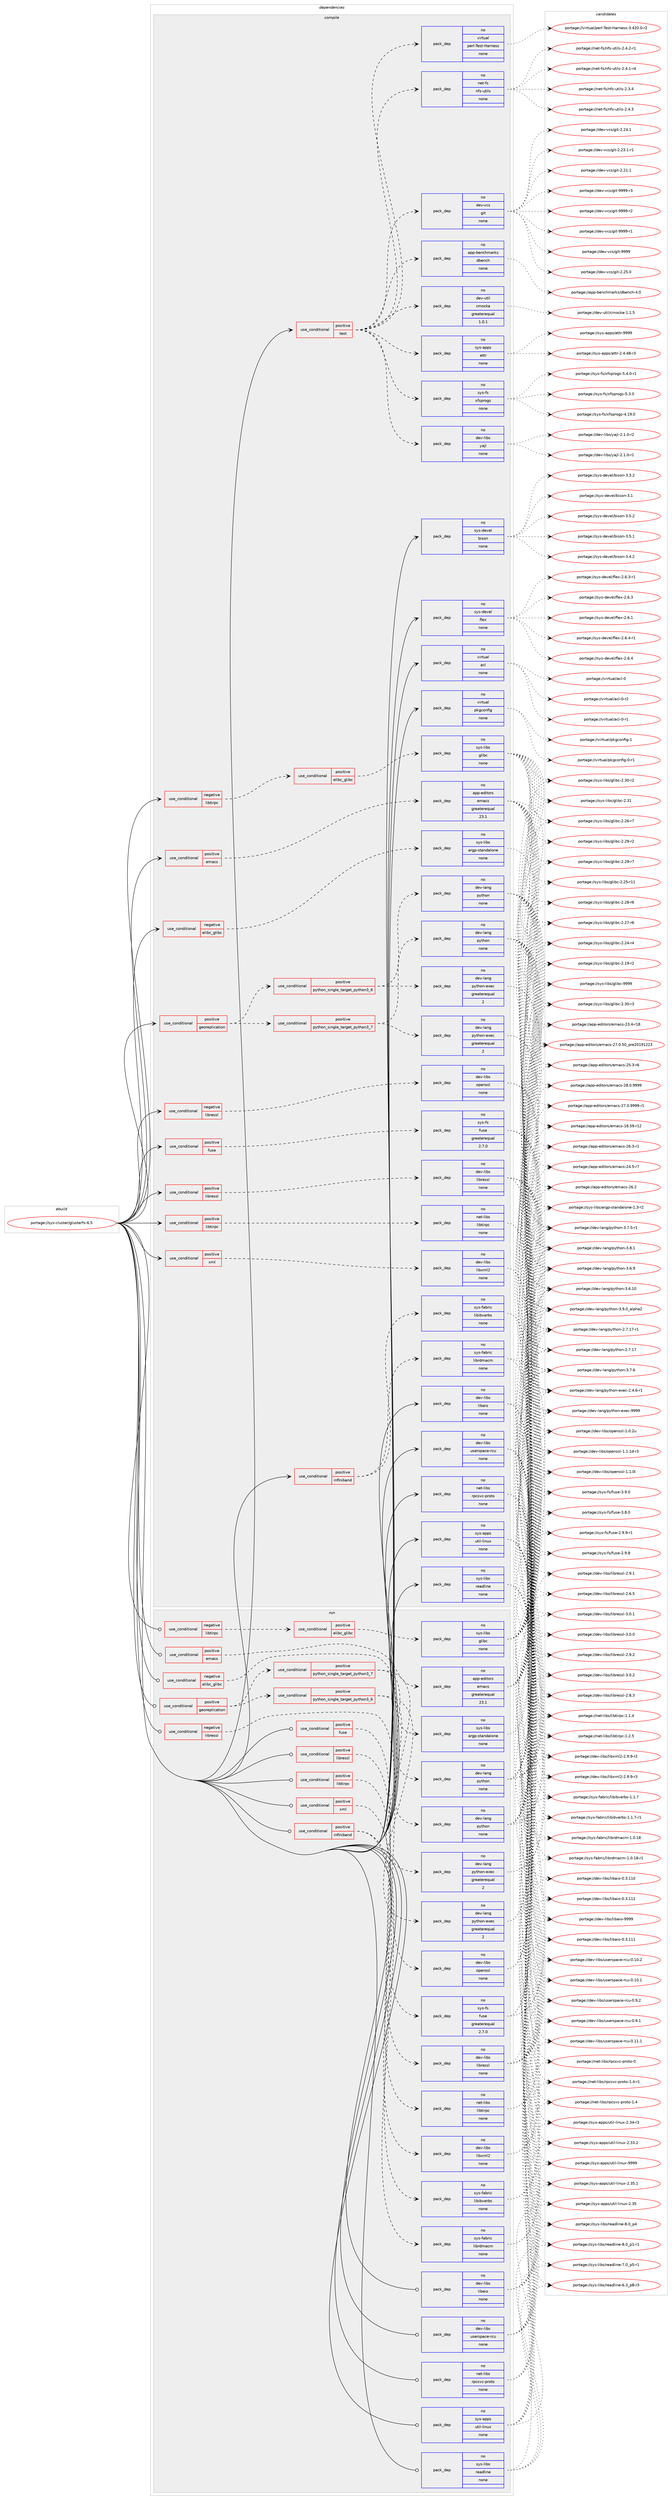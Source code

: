digraph prolog {

# *************
# Graph options
# *************

newrank=true;
concentrate=true;
compound=true;
graph [rankdir=LR,fontname=Helvetica,fontsize=10,ranksep=1.5];#, ranksep=2.5, nodesep=0.2];
edge  [arrowhead=vee];
node  [fontname=Helvetica,fontsize=10];

# **********
# The ebuild
# **********

subgraph cluster_leftcol {
color=gray;
rank=same;
label=<<i>ebuild</i>>;
id [label="portage://sys-cluster/glusterfs-6.5", color=red, width=4, href="../sys-cluster/glusterfs-6.5.svg"];
}

# ****************
# The dependencies
# ****************

subgraph cluster_midcol {
color=gray;
label=<<i>dependencies</i>>;
subgraph cluster_compile {
fillcolor="#eeeeee";
style=filled;
label=<<i>compile</i>>;
subgraph cond11382 {
dependency56282 [label=<<TABLE BORDER="0" CELLBORDER="1" CELLSPACING="0" CELLPADDING="4"><TR><TD ROWSPAN="3" CELLPADDING="10">use_conditional</TD></TR><TR><TD>negative</TD></TR><TR><TD>elibc_glibc</TD></TR></TABLE>>, shape=none, color=red];
subgraph pack43730 {
dependency56283 [label=<<TABLE BORDER="0" CELLBORDER="1" CELLSPACING="0" CELLPADDING="4" WIDTH="220"><TR><TD ROWSPAN="6" CELLPADDING="30">pack_dep</TD></TR><TR><TD WIDTH="110">no</TD></TR><TR><TD>sys-libs</TD></TR><TR><TD>argp-standalone</TD></TR><TR><TD>none</TD></TR><TR><TD></TD></TR></TABLE>>, shape=none, color=blue];
}
dependency56282:e -> dependency56283:w [weight=20,style="dashed",arrowhead="vee"];
}
id:e -> dependency56282:w [weight=20,style="solid",arrowhead="vee"];
subgraph cond11383 {
dependency56284 [label=<<TABLE BORDER="0" CELLBORDER="1" CELLSPACING="0" CELLPADDING="4"><TR><TD ROWSPAN="3" CELLPADDING="10">use_conditional</TD></TR><TR><TD>negative</TD></TR><TR><TD>libressl</TD></TR></TABLE>>, shape=none, color=red];
subgraph pack43731 {
dependency56285 [label=<<TABLE BORDER="0" CELLBORDER="1" CELLSPACING="0" CELLPADDING="4" WIDTH="220"><TR><TD ROWSPAN="6" CELLPADDING="30">pack_dep</TD></TR><TR><TD WIDTH="110">no</TD></TR><TR><TD>dev-libs</TD></TR><TR><TD>openssl</TD></TR><TR><TD>none</TD></TR><TR><TD></TD></TR></TABLE>>, shape=none, color=blue];
}
dependency56284:e -> dependency56285:w [weight=20,style="dashed",arrowhead="vee"];
}
id:e -> dependency56284:w [weight=20,style="solid",arrowhead="vee"];
subgraph cond11384 {
dependency56286 [label=<<TABLE BORDER="0" CELLBORDER="1" CELLSPACING="0" CELLPADDING="4"><TR><TD ROWSPAN="3" CELLPADDING="10">use_conditional</TD></TR><TR><TD>negative</TD></TR><TR><TD>libtirpc</TD></TR></TABLE>>, shape=none, color=red];
subgraph cond11385 {
dependency56287 [label=<<TABLE BORDER="0" CELLBORDER="1" CELLSPACING="0" CELLPADDING="4"><TR><TD ROWSPAN="3" CELLPADDING="10">use_conditional</TD></TR><TR><TD>positive</TD></TR><TR><TD>elibc_glibc</TD></TR></TABLE>>, shape=none, color=red];
subgraph pack43732 {
dependency56288 [label=<<TABLE BORDER="0" CELLBORDER="1" CELLSPACING="0" CELLPADDING="4" WIDTH="220"><TR><TD ROWSPAN="6" CELLPADDING="30">pack_dep</TD></TR><TR><TD WIDTH="110">no</TD></TR><TR><TD>sys-libs</TD></TR><TR><TD>glibc</TD></TR><TR><TD>none</TD></TR><TR><TD></TD></TR></TABLE>>, shape=none, color=blue];
}
dependency56287:e -> dependency56288:w [weight=20,style="dashed",arrowhead="vee"];
}
dependency56286:e -> dependency56287:w [weight=20,style="dashed",arrowhead="vee"];
}
id:e -> dependency56286:w [weight=20,style="solid",arrowhead="vee"];
subgraph cond11386 {
dependency56289 [label=<<TABLE BORDER="0" CELLBORDER="1" CELLSPACING="0" CELLPADDING="4"><TR><TD ROWSPAN="3" CELLPADDING="10">use_conditional</TD></TR><TR><TD>positive</TD></TR><TR><TD>emacs</TD></TR></TABLE>>, shape=none, color=red];
subgraph pack43733 {
dependency56290 [label=<<TABLE BORDER="0" CELLBORDER="1" CELLSPACING="0" CELLPADDING="4" WIDTH="220"><TR><TD ROWSPAN="6" CELLPADDING="30">pack_dep</TD></TR><TR><TD WIDTH="110">no</TD></TR><TR><TD>app-editors</TD></TR><TR><TD>emacs</TD></TR><TR><TD>greaterequal</TD></TR><TR><TD>23.1</TD></TR></TABLE>>, shape=none, color=blue];
}
dependency56289:e -> dependency56290:w [weight=20,style="dashed",arrowhead="vee"];
}
id:e -> dependency56289:w [weight=20,style="solid",arrowhead="vee"];
subgraph cond11387 {
dependency56291 [label=<<TABLE BORDER="0" CELLBORDER="1" CELLSPACING="0" CELLPADDING="4"><TR><TD ROWSPAN="3" CELLPADDING="10">use_conditional</TD></TR><TR><TD>positive</TD></TR><TR><TD>fuse</TD></TR></TABLE>>, shape=none, color=red];
subgraph pack43734 {
dependency56292 [label=<<TABLE BORDER="0" CELLBORDER="1" CELLSPACING="0" CELLPADDING="4" WIDTH="220"><TR><TD ROWSPAN="6" CELLPADDING="30">pack_dep</TD></TR><TR><TD WIDTH="110">no</TD></TR><TR><TD>sys-fs</TD></TR><TR><TD>fuse</TD></TR><TR><TD>greaterequal</TD></TR><TR><TD>2.7.0</TD></TR></TABLE>>, shape=none, color=blue];
}
dependency56291:e -> dependency56292:w [weight=20,style="dashed",arrowhead="vee"];
}
id:e -> dependency56291:w [weight=20,style="solid",arrowhead="vee"];
subgraph cond11388 {
dependency56293 [label=<<TABLE BORDER="0" CELLBORDER="1" CELLSPACING="0" CELLPADDING="4"><TR><TD ROWSPAN="3" CELLPADDING="10">use_conditional</TD></TR><TR><TD>positive</TD></TR><TR><TD>georeplication</TD></TR></TABLE>>, shape=none, color=red];
subgraph cond11389 {
dependency56294 [label=<<TABLE BORDER="0" CELLBORDER="1" CELLSPACING="0" CELLPADDING="4"><TR><TD ROWSPAN="3" CELLPADDING="10">use_conditional</TD></TR><TR><TD>positive</TD></TR><TR><TD>python_single_target_python3_6</TD></TR></TABLE>>, shape=none, color=red];
subgraph pack43735 {
dependency56295 [label=<<TABLE BORDER="0" CELLBORDER="1" CELLSPACING="0" CELLPADDING="4" WIDTH="220"><TR><TD ROWSPAN="6" CELLPADDING="30">pack_dep</TD></TR><TR><TD WIDTH="110">no</TD></TR><TR><TD>dev-lang</TD></TR><TR><TD>python</TD></TR><TR><TD>none</TD></TR><TR><TD></TD></TR></TABLE>>, shape=none, color=blue];
}
dependency56294:e -> dependency56295:w [weight=20,style="dashed",arrowhead="vee"];
subgraph pack43736 {
dependency56296 [label=<<TABLE BORDER="0" CELLBORDER="1" CELLSPACING="0" CELLPADDING="4" WIDTH="220"><TR><TD ROWSPAN="6" CELLPADDING="30">pack_dep</TD></TR><TR><TD WIDTH="110">no</TD></TR><TR><TD>dev-lang</TD></TR><TR><TD>python-exec</TD></TR><TR><TD>greaterequal</TD></TR><TR><TD>2</TD></TR></TABLE>>, shape=none, color=blue];
}
dependency56294:e -> dependency56296:w [weight=20,style="dashed",arrowhead="vee"];
}
dependency56293:e -> dependency56294:w [weight=20,style="dashed",arrowhead="vee"];
subgraph cond11390 {
dependency56297 [label=<<TABLE BORDER="0" CELLBORDER="1" CELLSPACING="0" CELLPADDING="4"><TR><TD ROWSPAN="3" CELLPADDING="10">use_conditional</TD></TR><TR><TD>positive</TD></TR><TR><TD>python_single_target_python3_7</TD></TR></TABLE>>, shape=none, color=red];
subgraph pack43737 {
dependency56298 [label=<<TABLE BORDER="0" CELLBORDER="1" CELLSPACING="0" CELLPADDING="4" WIDTH="220"><TR><TD ROWSPAN="6" CELLPADDING="30">pack_dep</TD></TR><TR><TD WIDTH="110">no</TD></TR><TR><TD>dev-lang</TD></TR><TR><TD>python</TD></TR><TR><TD>none</TD></TR><TR><TD></TD></TR></TABLE>>, shape=none, color=blue];
}
dependency56297:e -> dependency56298:w [weight=20,style="dashed",arrowhead="vee"];
subgraph pack43738 {
dependency56299 [label=<<TABLE BORDER="0" CELLBORDER="1" CELLSPACING="0" CELLPADDING="4" WIDTH="220"><TR><TD ROWSPAN="6" CELLPADDING="30">pack_dep</TD></TR><TR><TD WIDTH="110">no</TD></TR><TR><TD>dev-lang</TD></TR><TR><TD>python-exec</TD></TR><TR><TD>greaterequal</TD></TR><TR><TD>2</TD></TR></TABLE>>, shape=none, color=blue];
}
dependency56297:e -> dependency56299:w [weight=20,style="dashed",arrowhead="vee"];
}
dependency56293:e -> dependency56297:w [weight=20,style="dashed",arrowhead="vee"];
}
id:e -> dependency56293:w [weight=20,style="solid",arrowhead="vee"];
subgraph cond11391 {
dependency56300 [label=<<TABLE BORDER="0" CELLBORDER="1" CELLSPACING="0" CELLPADDING="4"><TR><TD ROWSPAN="3" CELLPADDING="10">use_conditional</TD></TR><TR><TD>positive</TD></TR><TR><TD>infiniband</TD></TR></TABLE>>, shape=none, color=red];
subgraph pack43739 {
dependency56301 [label=<<TABLE BORDER="0" CELLBORDER="1" CELLSPACING="0" CELLPADDING="4" WIDTH="220"><TR><TD ROWSPAN="6" CELLPADDING="30">pack_dep</TD></TR><TR><TD WIDTH="110">no</TD></TR><TR><TD>sys-fabric</TD></TR><TR><TD>libibverbs</TD></TR><TR><TD>none</TD></TR><TR><TD></TD></TR></TABLE>>, shape=none, color=blue];
}
dependency56300:e -> dependency56301:w [weight=20,style="dashed",arrowhead="vee"];
subgraph pack43740 {
dependency56302 [label=<<TABLE BORDER="0" CELLBORDER="1" CELLSPACING="0" CELLPADDING="4" WIDTH="220"><TR><TD ROWSPAN="6" CELLPADDING="30">pack_dep</TD></TR><TR><TD WIDTH="110">no</TD></TR><TR><TD>sys-fabric</TD></TR><TR><TD>librdmacm</TD></TR><TR><TD>none</TD></TR><TR><TD></TD></TR></TABLE>>, shape=none, color=blue];
}
dependency56300:e -> dependency56302:w [weight=20,style="dashed",arrowhead="vee"];
}
id:e -> dependency56300:w [weight=20,style="solid",arrowhead="vee"];
subgraph cond11392 {
dependency56303 [label=<<TABLE BORDER="0" CELLBORDER="1" CELLSPACING="0" CELLPADDING="4"><TR><TD ROWSPAN="3" CELLPADDING="10">use_conditional</TD></TR><TR><TD>positive</TD></TR><TR><TD>libressl</TD></TR></TABLE>>, shape=none, color=red];
subgraph pack43741 {
dependency56304 [label=<<TABLE BORDER="0" CELLBORDER="1" CELLSPACING="0" CELLPADDING="4" WIDTH="220"><TR><TD ROWSPAN="6" CELLPADDING="30">pack_dep</TD></TR><TR><TD WIDTH="110">no</TD></TR><TR><TD>dev-libs</TD></TR><TR><TD>libressl</TD></TR><TR><TD>none</TD></TR><TR><TD></TD></TR></TABLE>>, shape=none, color=blue];
}
dependency56303:e -> dependency56304:w [weight=20,style="dashed",arrowhead="vee"];
}
id:e -> dependency56303:w [weight=20,style="solid",arrowhead="vee"];
subgraph cond11393 {
dependency56305 [label=<<TABLE BORDER="0" CELLBORDER="1" CELLSPACING="0" CELLPADDING="4"><TR><TD ROWSPAN="3" CELLPADDING="10">use_conditional</TD></TR><TR><TD>positive</TD></TR><TR><TD>libtirpc</TD></TR></TABLE>>, shape=none, color=red];
subgraph pack43742 {
dependency56306 [label=<<TABLE BORDER="0" CELLBORDER="1" CELLSPACING="0" CELLPADDING="4" WIDTH="220"><TR><TD ROWSPAN="6" CELLPADDING="30">pack_dep</TD></TR><TR><TD WIDTH="110">no</TD></TR><TR><TD>net-libs</TD></TR><TR><TD>libtirpc</TD></TR><TR><TD>none</TD></TR><TR><TD></TD></TR></TABLE>>, shape=none, color=blue];
}
dependency56305:e -> dependency56306:w [weight=20,style="dashed",arrowhead="vee"];
}
id:e -> dependency56305:w [weight=20,style="solid",arrowhead="vee"];
subgraph cond11394 {
dependency56307 [label=<<TABLE BORDER="0" CELLBORDER="1" CELLSPACING="0" CELLPADDING="4"><TR><TD ROWSPAN="3" CELLPADDING="10">use_conditional</TD></TR><TR><TD>positive</TD></TR><TR><TD>test</TD></TR></TABLE>>, shape=none, color=red];
subgraph pack43743 {
dependency56308 [label=<<TABLE BORDER="0" CELLBORDER="1" CELLSPACING="0" CELLPADDING="4" WIDTH="220"><TR><TD ROWSPAN="6" CELLPADDING="30">pack_dep</TD></TR><TR><TD WIDTH="110">no</TD></TR><TR><TD>dev-util</TD></TR><TR><TD>cmocka</TD></TR><TR><TD>greaterequal</TD></TR><TR><TD>1.0.1</TD></TR></TABLE>>, shape=none, color=blue];
}
dependency56307:e -> dependency56308:w [weight=20,style="dashed",arrowhead="vee"];
subgraph pack43744 {
dependency56309 [label=<<TABLE BORDER="0" CELLBORDER="1" CELLSPACING="0" CELLPADDING="4" WIDTH="220"><TR><TD ROWSPAN="6" CELLPADDING="30">pack_dep</TD></TR><TR><TD WIDTH="110">no</TD></TR><TR><TD>app-benchmarks</TD></TR><TR><TD>dbench</TD></TR><TR><TD>none</TD></TR><TR><TD></TD></TR></TABLE>>, shape=none, color=blue];
}
dependency56307:e -> dependency56309:w [weight=20,style="dashed",arrowhead="vee"];
subgraph pack43745 {
dependency56310 [label=<<TABLE BORDER="0" CELLBORDER="1" CELLSPACING="0" CELLPADDING="4" WIDTH="220"><TR><TD ROWSPAN="6" CELLPADDING="30">pack_dep</TD></TR><TR><TD WIDTH="110">no</TD></TR><TR><TD>dev-vcs</TD></TR><TR><TD>git</TD></TR><TR><TD>none</TD></TR><TR><TD></TD></TR></TABLE>>, shape=none, color=blue];
}
dependency56307:e -> dependency56310:w [weight=20,style="dashed",arrowhead="vee"];
subgraph pack43746 {
dependency56311 [label=<<TABLE BORDER="0" CELLBORDER="1" CELLSPACING="0" CELLPADDING="4" WIDTH="220"><TR><TD ROWSPAN="6" CELLPADDING="30">pack_dep</TD></TR><TR><TD WIDTH="110">no</TD></TR><TR><TD>net-fs</TD></TR><TR><TD>nfs-utils</TD></TR><TR><TD>none</TD></TR><TR><TD></TD></TR></TABLE>>, shape=none, color=blue];
}
dependency56307:e -> dependency56311:w [weight=20,style="dashed",arrowhead="vee"];
subgraph pack43747 {
dependency56312 [label=<<TABLE BORDER="0" CELLBORDER="1" CELLSPACING="0" CELLPADDING="4" WIDTH="220"><TR><TD ROWSPAN="6" CELLPADDING="30">pack_dep</TD></TR><TR><TD WIDTH="110">no</TD></TR><TR><TD>virtual</TD></TR><TR><TD>perl-Test-Harness</TD></TR><TR><TD>none</TD></TR><TR><TD></TD></TR></TABLE>>, shape=none, color=blue];
}
dependency56307:e -> dependency56312:w [weight=20,style="dashed",arrowhead="vee"];
subgraph pack43748 {
dependency56313 [label=<<TABLE BORDER="0" CELLBORDER="1" CELLSPACING="0" CELLPADDING="4" WIDTH="220"><TR><TD ROWSPAN="6" CELLPADDING="30">pack_dep</TD></TR><TR><TD WIDTH="110">no</TD></TR><TR><TD>dev-libs</TD></TR><TR><TD>yajl</TD></TR><TR><TD>none</TD></TR><TR><TD></TD></TR></TABLE>>, shape=none, color=blue];
}
dependency56307:e -> dependency56313:w [weight=20,style="dashed",arrowhead="vee"];
subgraph pack43749 {
dependency56314 [label=<<TABLE BORDER="0" CELLBORDER="1" CELLSPACING="0" CELLPADDING="4" WIDTH="220"><TR><TD ROWSPAN="6" CELLPADDING="30">pack_dep</TD></TR><TR><TD WIDTH="110">no</TD></TR><TR><TD>sys-fs</TD></TR><TR><TD>xfsprogs</TD></TR><TR><TD>none</TD></TR><TR><TD></TD></TR></TABLE>>, shape=none, color=blue];
}
dependency56307:e -> dependency56314:w [weight=20,style="dashed",arrowhead="vee"];
subgraph pack43750 {
dependency56315 [label=<<TABLE BORDER="0" CELLBORDER="1" CELLSPACING="0" CELLPADDING="4" WIDTH="220"><TR><TD ROWSPAN="6" CELLPADDING="30">pack_dep</TD></TR><TR><TD WIDTH="110">no</TD></TR><TR><TD>sys-apps</TD></TR><TR><TD>attr</TD></TR><TR><TD>none</TD></TR><TR><TD></TD></TR></TABLE>>, shape=none, color=blue];
}
dependency56307:e -> dependency56315:w [weight=20,style="dashed",arrowhead="vee"];
}
id:e -> dependency56307:w [weight=20,style="solid",arrowhead="vee"];
subgraph cond11395 {
dependency56316 [label=<<TABLE BORDER="0" CELLBORDER="1" CELLSPACING="0" CELLPADDING="4"><TR><TD ROWSPAN="3" CELLPADDING="10">use_conditional</TD></TR><TR><TD>positive</TD></TR><TR><TD>xml</TD></TR></TABLE>>, shape=none, color=red];
subgraph pack43751 {
dependency56317 [label=<<TABLE BORDER="0" CELLBORDER="1" CELLSPACING="0" CELLPADDING="4" WIDTH="220"><TR><TD ROWSPAN="6" CELLPADDING="30">pack_dep</TD></TR><TR><TD WIDTH="110">no</TD></TR><TR><TD>dev-libs</TD></TR><TR><TD>libxml2</TD></TR><TR><TD>none</TD></TR><TR><TD></TD></TR></TABLE>>, shape=none, color=blue];
}
dependency56316:e -> dependency56317:w [weight=20,style="dashed",arrowhead="vee"];
}
id:e -> dependency56316:w [weight=20,style="solid",arrowhead="vee"];
subgraph pack43752 {
dependency56318 [label=<<TABLE BORDER="0" CELLBORDER="1" CELLSPACING="0" CELLPADDING="4" WIDTH="220"><TR><TD ROWSPAN="6" CELLPADDING="30">pack_dep</TD></TR><TR><TD WIDTH="110">no</TD></TR><TR><TD>dev-libs</TD></TR><TR><TD>libaio</TD></TR><TR><TD>none</TD></TR><TR><TD></TD></TR></TABLE>>, shape=none, color=blue];
}
id:e -> dependency56318:w [weight=20,style="solid",arrowhead="vee"];
subgraph pack43753 {
dependency56319 [label=<<TABLE BORDER="0" CELLBORDER="1" CELLSPACING="0" CELLPADDING="4" WIDTH="220"><TR><TD ROWSPAN="6" CELLPADDING="30">pack_dep</TD></TR><TR><TD WIDTH="110">no</TD></TR><TR><TD>dev-libs</TD></TR><TR><TD>userspace-rcu</TD></TR><TR><TD>none</TD></TR><TR><TD></TD></TR></TABLE>>, shape=none, color=blue];
}
id:e -> dependency56319:w [weight=20,style="solid",arrowhead="vee"];
subgraph pack43754 {
dependency56320 [label=<<TABLE BORDER="0" CELLBORDER="1" CELLSPACING="0" CELLPADDING="4" WIDTH="220"><TR><TD ROWSPAN="6" CELLPADDING="30">pack_dep</TD></TR><TR><TD WIDTH="110">no</TD></TR><TR><TD>net-libs</TD></TR><TR><TD>rpcsvc-proto</TD></TR><TR><TD>none</TD></TR><TR><TD></TD></TR></TABLE>>, shape=none, color=blue];
}
id:e -> dependency56320:w [weight=20,style="solid",arrowhead="vee"];
subgraph pack43755 {
dependency56321 [label=<<TABLE BORDER="0" CELLBORDER="1" CELLSPACING="0" CELLPADDING="4" WIDTH="220"><TR><TD ROWSPAN="6" CELLPADDING="30">pack_dep</TD></TR><TR><TD WIDTH="110">no</TD></TR><TR><TD>sys-apps</TD></TR><TR><TD>util-linux</TD></TR><TR><TD>none</TD></TR><TR><TD></TD></TR></TABLE>>, shape=none, color=blue];
}
id:e -> dependency56321:w [weight=20,style="solid",arrowhead="vee"];
subgraph pack43756 {
dependency56322 [label=<<TABLE BORDER="0" CELLBORDER="1" CELLSPACING="0" CELLPADDING="4" WIDTH="220"><TR><TD ROWSPAN="6" CELLPADDING="30">pack_dep</TD></TR><TR><TD WIDTH="110">no</TD></TR><TR><TD>sys-devel</TD></TR><TR><TD>bison</TD></TR><TR><TD>none</TD></TR><TR><TD></TD></TR></TABLE>>, shape=none, color=blue];
}
id:e -> dependency56322:w [weight=20,style="solid",arrowhead="vee"];
subgraph pack43757 {
dependency56323 [label=<<TABLE BORDER="0" CELLBORDER="1" CELLSPACING="0" CELLPADDING="4" WIDTH="220"><TR><TD ROWSPAN="6" CELLPADDING="30">pack_dep</TD></TR><TR><TD WIDTH="110">no</TD></TR><TR><TD>sys-devel</TD></TR><TR><TD>flex</TD></TR><TR><TD>none</TD></TR><TR><TD></TD></TR></TABLE>>, shape=none, color=blue];
}
id:e -> dependency56323:w [weight=20,style="solid",arrowhead="vee"];
subgraph pack43758 {
dependency56324 [label=<<TABLE BORDER="0" CELLBORDER="1" CELLSPACING="0" CELLPADDING="4" WIDTH="220"><TR><TD ROWSPAN="6" CELLPADDING="30">pack_dep</TD></TR><TR><TD WIDTH="110">no</TD></TR><TR><TD>sys-libs</TD></TR><TR><TD>readline</TD></TR><TR><TD>none</TD></TR><TR><TD></TD></TR></TABLE>>, shape=none, color=blue];
}
id:e -> dependency56324:w [weight=20,style="solid",arrowhead="vee"];
subgraph pack43759 {
dependency56325 [label=<<TABLE BORDER="0" CELLBORDER="1" CELLSPACING="0" CELLPADDING="4" WIDTH="220"><TR><TD ROWSPAN="6" CELLPADDING="30">pack_dep</TD></TR><TR><TD WIDTH="110">no</TD></TR><TR><TD>virtual</TD></TR><TR><TD>acl</TD></TR><TR><TD>none</TD></TR><TR><TD></TD></TR></TABLE>>, shape=none, color=blue];
}
id:e -> dependency56325:w [weight=20,style="solid",arrowhead="vee"];
subgraph pack43760 {
dependency56326 [label=<<TABLE BORDER="0" CELLBORDER="1" CELLSPACING="0" CELLPADDING="4" WIDTH="220"><TR><TD ROWSPAN="6" CELLPADDING="30">pack_dep</TD></TR><TR><TD WIDTH="110">no</TD></TR><TR><TD>virtual</TD></TR><TR><TD>pkgconfig</TD></TR><TR><TD>none</TD></TR><TR><TD></TD></TR></TABLE>>, shape=none, color=blue];
}
id:e -> dependency56326:w [weight=20,style="solid",arrowhead="vee"];
}
subgraph cluster_compileandrun {
fillcolor="#eeeeee";
style=filled;
label=<<i>compile and run</i>>;
}
subgraph cluster_run {
fillcolor="#eeeeee";
style=filled;
label=<<i>run</i>>;
subgraph cond11396 {
dependency56327 [label=<<TABLE BORDER="0" CELLBORDER="1" CELLSPACING="0" CELLPADDING="4"><TR><TD ROWSPAN="3" CELLPADDING="10">use_conditional</TD></TR><TR><TD>negative</TD></TR><TR><TD>elibc_glibc</TD></TR></TABLE>>, shape=none, color=red];
subgraph pack43761 {
dependency56328 [label=<<TABLE BORDER="0" CELLBORDER="1" CELLSPACING="0" CELLPADDING="4" WIDTH="220"><TR><TD ROWSPAN="6" CELLPADDING="30">pack_dep</TD></TR><TR><TD WIDTH="110">no</TD></TR><TR><TD>sys-libs</TD></TR><TR><TD>argp-standalone</TD></TR><TR><TD>none</TD></TR><TR><TD></TD></TR></TABLE>>, shape=none, color=blue];
}
dependency56327:e -> dependency56328:w [weight=20,style="dashed",arrowhead="vee"];
}
id:e -> dependency56327:w [weight=20,style="solid",arrowhead="odot"];
subgraph cond11397 {
dependency56329 [label=<<TABLE BORDER="0" CELLBORDER="1" CELLSPACING="0" CELLPADDING="4"><TR><TD ROWSPAN="3" CELLPADDING="10">use_conditional</TD></TR><TR><TD>negative</TD></TR><TR><TD>libressl</TD></TR></TABLE>>, shape=none, color=red];
subgraph pack43762 {
dependency56330 [label=<<TABLE BORDER="0" CELLBORDER="1" CELLSPACING="0" CELLPADDING="4" WIDTH="220"><TR><TD ROWSPAN="6" CELLPADDING="30">pack_dep</TD></TR><TR><TD WIDTH="110">no</TD></TR><TR><TD>dev-libs</TD></TR><TR><TD>openssl</TD></TR><TR><TD>none</TD></TR><TR><TD></TD></TR></TABLE>>, shape=none, color=blue];
}
dependency56329:e -> dependency56330:w [weight=20,style="dashed",arrowhead="vee"];
}
id:e -> dependency56329:w [weight=20,style="solid",arrowhead="odot"];
subgraph cond11398 {
dependency56331 [label=<<TABLE BORDER="0" CELLBORDER="1" CELLSPACING="0" CELLPADDING="4"><TR><TD ROWSPAN="3" CELLPADDING="10">use_conditional</TD></TR><TR><TD>negative</TD></TR><TR><TD>libtirpc</TD></TR></TABLE>>, shape=none, color=red];
subgraph cond11399 {
dependency56332 [label=<<TABLE BORDER="0" CELLBORDER="1" CELLSPACING="0" CELLPADDING="4"><TR><TD ROWSPAN="3" CELLPADDING="10">use_conditional</TD></TR><TR><TD>positive</TD></TR><TR><TD>elibc_glibc</TD></TR></TABLE>>, shape=none, color=red];
subgraph pack43763 {
dependency56333 [label=<<TABLE BORDER="0" CELLBORDER="1" CELLSPACING="0" CELLPADDING="4" WIDTH="220"><TR><TD ROWSPAN="6" CELLPADDING="30">pack_dep</TD></TR><TR><TD WIDTH="110">no</TD></TR><TR><TD>sys-libs</TD></TR><TR><TD>glibc</TD></TR><TR><TD>none</TD></TR><TR><TD></TD></TR></TABLE>>, shape=none, color=blue];
}
dependency56332:e -> dependency56333:w [weight=20,style="dashed",arrowhead="vee"];
}
dependency56331:e -> dependency56332:w [weight=20,style="dashed",arrowhead="vee"];
}
id:e -> dependency56331:w [weight=20,style="solid",arrowhead="odot"];
subgraph cond11400 {
dependency56334 [label=<<TABLE BORDER="0" CELLBORDER="1" CELLSPACING="0" CELLPADDING="4"><TR><TD ROWSPAN="3" CELLPADDING="10">use_conditional</TD></TR><TR><TD>positive</TD></TR><TR><TD>emacs</TD></TR></TABLE>>, shape=none, color=red];
subgraph pack43764 {
dependency56335 [label=<<TABLE BORDER="0" CELLBORDER="1" CELLSPACING="0" CELLPADDING="4" WIDTH="220"><TR><TD ROWSPAN="6" CELLPADDING="30">pack_dep</TD></TR><TR><TD WIDTH="110">no</TD></TR><TR><TD>app-editors</TD></TR><TR><TD>emacs</TD></TR><TR><TD>greaterequal</TD></TR><TR><TD>23.1</TD></TR></TABLE>>, shape=none, color=blue];
}
dependency56334:e -> dependency56335:w [weight=20,style="dashed",arrowhead="vee"];
}
id:e -> dependency56334:w [weight=20,style="solid",arrowhead="odot"];
subgraph cond11401 {
dependency56336 [label=<<TABLE BORDER="0" CELLBORDER="1" CELLSPACING="0" CELLPADDING="4"><TR><TD ROWSPAN="3" CELLPADDING="10">use_conditional</TD></TR><TR><TD>positive</TD></TR><TR><TD>fuse</TD></TR></TABLE>>, shape=none, color=red];
subgraph pack43765 {
dependency56337 [label=<<TABLE BORDER="0" CELLBORDER="1" CELLSPACING="0" CELLPADDING="4" WIDTH="220"><TR><TD ROWSPAN="6" CELLPADDING="30">pack_dep</TD></TR><TR><TD WIDTH="110">no</TD></TR><TR><TD>sys-fs</TD></TR><TR><TD>fuse</TD></TR><TR><TD>greaterequal</TD></TR><TR><TD>2.7.0</TD></TR></TABLE>>, shape=none, color=blue];
}
dependency56336:e -> dependency56337:w [weight=20,style="dashed",arrowhead="vee"];
}
id:e -> dependency56336:w [weight=20,style="solid",arrowhead="odot"];
subgraph cond11402 {
dependency56338 [label=<<TABLE BORDER="0" CELLBORDER="1" CELLSPACING="0" CELLPADDING="4"><TR><TD ROWSPAN="3" CELLPADDING="10">use_conditional</TD></TR><TR><TD>positive</TD></TR><TR><TD>georeplication</TD></TR></TABLE>>, shape=none, color=red];
subgraph cond11403 {
dependency56339 [label=<<TABLE BORDER="0" CELLBORDER="1" CELLSPACING="0" CELLPADDING="4"><TR><TD ROWSPAN="3" CELLPADDING="10">use_conditional</TD></TR><TR><TD>positive</TD></TR><TR><TD>python_single_target_python3_6</TD></TR></TABLE>>, shape=none, color=red];
subgraph pack43766 {
dependency56340 [label=<<TABLE BORDER="0" CELLBORDER="1" CELLSPACING="0" CELLPADDING="4" WIDTH="220"><TR><TD ROWSPAN="6" CELLPADDING="30">pack_dep</TD></TR><TR><TD WIDTH="110">no</TD></TR><TR><TD>dev-lang</TD></TR><TR><TD>python</TD></TR><TR><TD>none</TD></TR><TR><TD></TD></TR></TABLE>>, shape=none, color=blue];
}
dependency56339:e -> dependency56340:w [weight=20,style="dashed",arrowhead="vee"];
subgraph pack43767 {
dependency56341 [label=<<TABLE BORDER="0" CELLBORDER="1" CELLSPACING="0" CELLPADDING="4" WIDTH="220"><TR><TD ROWSPAN="6" CELLPADDING="30">pack_dep</TD></TR><TR><TD WIDTH="110">no</TD></TR><TR><TD>dev-lang</TD></TR><TR><TD>python-exec</TD></TR><TR><TD>greaterequal</TD></TR><TR><TD>2</TD></TR></TABLE>>, shape=none, color=blue];
}
dependency56339:e -> dependency56341:w [weight=20,style="dashed",arrowhead="vee"];
}
dependency56338:e -> dependency56339:w [weight=20,style="dashed",arrowhead="vee"];
subgraph cond11404 {
dependency56342 [label=<<TABLE BORDER="0" CELLBORDER="1" CELLSPACING="0" CELLPADDING="4"><TR><TD ROWSPAN="3" CELLPADDING="10">use_conditional</TD></TR><TR><TD>positive</TD></TR><TR><TD>python_single_target_python3_7</TD></TR></TABLE>>, shape=none, color=red];
subgraph pack43768 {
dependency56343 [label=<<TABLE BORDER="0" CELLBORDER="1" CELLSPACING="0" CELLPADDING="4" WIDTH="220"><TR><TD ROWSPAN="6" CELLPADDING="30">pack_dep</TD></TR><TR><TD WIDTH="110">no</TD></TR><TR><TD>dev-lang</TD></TR><TR><TD>python</TD></TR><TR><TD>none</TD></TR><TR><TD></TD></TR></TABLE>>, shape=none, color=blue];
}
dependency56342:e -> dependency56343:w [weight=20,style="dashed",arrowhead="vee"];
subgraph pack43769 {
dependency56344 [label=<<TABLE BORDER="0" CELLBORDER="1" CELLSPACING="0" CELLPADDING="4" WIDTH="220"><TR><TD ROWSPAN="6" CELLPADDING="30">pack_dep</TD></TR><TR><TD WIDTH="110">no</TD></TR><TR><TD>dev-lang</TD></TR><TR><TD>python-exec</TD></TR><TR><TD>greaterequal</TD></TR><TR><TD>2</TD></TR></TABLE>>, shape=none, color=blue];
}
dependency56342:e -> dependency56344:w [weight=20,style="dashed",arrowhead="vee"];
}
dependency56338:e -> dependency56342:w [weight=20,style="dashed",arrowhead="vee"];
}
id:e -> dependency56338:w [weight=20,style="solid",arrowhead="odot"];
subgraph cond11405 {
dependency56345 [label=<<TABLE BORDER="0" CELLBORDER="1" CELLSPACING="0" CELLPADDING="4"><TR><TD ROWSPAN="3" CELLPADDING="10">use_conditional</TD></TR><TR><TD>positive</TD></TR><TR><TD>infiniband</TD></TR></TABLE>>, shape=none, color=red];
subgraph pack43770 {
dependency56346 [label=<<TABLE BORDER="0" CELLBORDER="1" CELLSPACING="0" CELLPADDING="4" WIDTH="220"><TR><TD ROWSPAN="6" CELLPADDING="30">pack_dep</TD></TR><TR><TD WIDTH="110">no</TD></TR><TR><TD>sys-fabric</TD></TR><TR><TD>libibverbs</TD></TR><TR><TD>none</TD></TR><TR><TD></TD></TR></TABLE>>, shape=none, color=blue];
}
dependency56345:e -> dependency56346:w [weight=20,style="dashed",arrowhead="vee"];
subgraph pack43771 {
dependency56347 [label=<<TABLE BORDER="0" CELLBORDER="1" CELLSPACING="0" CELLPADDING="4" WIDTH="220"><TR><TD ROWSPAN="6" CELLPADDING="30">pack_dep</TD></TR><TR><TD WIDTH="110">no</TD></TR><TR><TD>sys-fabric</TD></TR><TR><TD>librdmacm</TD></TR><TR><TD>none</TD></TR><TR><TD></TD></TR></TABLE>>, shape=none, color=blue];
}
dependency56345:e -> dependency56347:w [weight=20,style="dashed",arrowhead="vee"];
}
id:e -> dependency56345:w [weight=20,style="solid",arrowhead="odot"];
subgraph cond11406 {
dependency56348 [label=<<TABLE BORDER="0" CELLBORDER="1" CELLSPACING="0" CELLPADDING="4"><TR><TD ROWSPAN="3" CELLPADDING="10">use_conditional</TD></TR><TR><TD>positive</TD></TR><TR><TD>libressl</TD></TR></TABLE>>, shape=none, color=red];
subgraph pack43772 {
dependency56349 [label=<<TABLE BORDER="0" CELLBORDER="1" CELLSPACING="0" CELLPADDING="4" WIDTH="220"><TR><TD ROWSPAN="6" CELLPADDING="30">pack_dep</TD></TR><TR><TD WIDTH="110">no</TD></TR><TR><TD>dev-libs</TD></TR><TR><TD>libressl</TD></TR><TR><TD>none</TD></TR><TR><TD></TD></TR></TABLE>>, shape=none, color=blue];
}
dependency56348:e -> dependency56349:w [weight=20,style="dashed",arrowhead="vee"];
}
id:e -> dependency56348:w [weight=20,style="solid",arrowhead="odot"];
subgraph cond11407 {
dependency56350 [label=<<TABLE BORDER="0" CELLBORDER="1" CELLSPACING="0" CELLPADDING="4"><TR><TD ROWSPAN="3" CELLPADDING="10">use_conditional</TD></TR><TR><TD>positive</TD></TR><TR><TD>libtirpc</TD></TR></TABLE>>, shape=none, color=red];
subgraph pack43773 {
dependency56351 [label=<<TABLE BORDER="0" CELLBORDER="1" CELLSPACING="0" CELLPADDING="4" WIDTH="220"><TR><TD ROWSPAN="6" CELLPADDING="30">pack_dep</TD></TR><TR><TD WIDTH="110">no</TD></TR><TR><TD>net-libs</TD></TR><TR><TD>libtirpc</TD></TR><TR><TD>none</TD></TR><TR><TD></TD></TR></TABLE>>, shape=none, color=blue];
}
dependency56350:e -> dependency56351:w [weight=20,style="dashed",arrowhead="vee"];
}
id:e -> dependency56350:w [weight=20,style="solid",arrowhead="odot"];
subgraph cond11408 {
dependency56352 [label=<<TABLE BORDER="0" CELLBORDER="1" CELLSPACING="0" CELLPADDING="4"><TR><TD ROWSPAN="3" CELLPADDING="10">use_conditional</TD></TR><TR><TD>positive</TD></TR><TR><TD>xml</TD></TR></TABLE>>, shape=none, color=red];
subgraph pack43774 {
dependency56353 [label=<<TABLE BORDER="0" CELLBORDER="1" CELLSPACING="0" CELLPADDING="4" WIDTH="220"><TR><TD ROWSPAN="6" CELLPADDING="30">pack_dep</TD></TR><TR><TD WIDTH="110">no</TD></TR><TR><TD>dev-libs</TD></TR><TR><TD>libxml2</TD></TR><TR><TD>none</TD></TR><TR><TD></TD></TR></TABLE>>, shape=none, color=blue];
}
dependency56352:e -> dependency56353:w [weight=20,style="dashed",arrowhead="vee"];
}
id:e -> dependency56352:w [weight=20,style="solid",arrowhead="odot"];
subgraph pack43775 {
dependency56354 [label=<<TABLE BORDER="0" CELLBORDER="1" CELLSPACING="0" CELLPADDING="4" WIDTH="220"><TR><TD ROWSPAN="6" CELLPADDING="30">pack_dep</TD></TR><TR><TD WIDTH="110">no</TD></TR><TR><TD>dev-libs</TD></TR><TR><TD>libaio</TD></TR><TR><TD>none</TD></TR><TR><TD></TD></TR></TABLE>>, shape=none, color=blue];
}
id:e -> dependency56354:w [weight=20,style="solid",arrowhead="odot"];
subgraph pack43776 {
dependency56355 [label=<<TABLE BORDER="0" CELLBORDER="1" CELLSPACING="0" CELLPADDING="4" WIDTH="220"><TR><TD ROWSPAN="6" CELLPADDING="30">pack_dep</TD></TR><TR><TD WIDTH="110">no</TD></TR><TR><TD>dev-libs</TD></TR><TR><TD>userspace-rcu</TD></TR><TR><TD>none</TD></TR><TR><TD></TD></TR></TABLE>>, shape=none, color=blue];
}
id:e -> dependency56355:w [weight=20,style="solid",arrowhead="odot"];
subgraph pack43777 {
dependency56356 [label=<<TABLE BORDER="0" CELLBORDER="1" CELLSPACING="0" CELLPADDING="4" WIDTH="220"><TR><TD ROWSPAN="6" CELLPADDING="30">pack_dep</TD></TR><TR><TD WIDTH="110">no</TD></TR><TR><TD>net-libs</TD></TR><TR><TD>rpcsvc-proto</TD></TR><TR><TD>none</TD></TR><TR><TD></TD></TR></TABLE>>, shape=none, color=blue];
}
id:e -> dependency56356:w [weight=20,style="solid",arrowhead="odot"];
subgraph pack43778 {
dependency56357 [label=<<TABLE BORDER="0" CELLBORDER="1" CELLSPACING="0" CELLPADDING="4" WIDTH="220"><TR><TD ROWSPAN="6" CELLPADDING="30">pack_dep</TD></TR><TR><TD WIDTH="110">no</TD></TR><TR><TD>sys-apps</TD></TR><TR><TD>util-linux</TD></TR><TR><TD>none</TD></TR><TR><TD></TD></TR></TABLE>>, shape=none, color=blue];
}
id:e -> dependency56357:w [weight=20,style="solid",arrowhead="odot"];
subgraph pack43779 {
dependency56358 [label=<<TABLE BORDER="0" CELLBORDER="1" CELLSPACING="0" CELLPADDING="4" WIDTH="220"><TR><TD ROWSPAN="6" CELLPADDING="30">pack_dep</TD></TR><TR><TD WIDTH="110">no</TD></TR><TR><TD>sys-libs</TD></TR><TR><TD>readline</TD></TR><TR><TD>none</TD></TR><TR><TD></TD></TR></TABLE>>, shape=none, color=blue];
}
id:e -> dependency56358:w [weight=20,style="solid",arrowhead="odot"];
}
}

# **************
# The candidates
# **************

subgraph cluster_choices {
rank=same;
color=gray;
label=<<i>candidates</i>>;

subgraph choice43730 {
color=black;
nodesep=1;
choice11512111545108105981154797114103112451151169711010097108111110101454946514511450 [label="portage://sys-libs/argp-standalone-1.3-r2", color=red, width=4,href="../sys-libs/argp-standalone-1.3-r2.svg"];
dependency56283:e -> choice11512111545108105981154797114103112451151169711010097108111110101454946514511450:w [style=dotted,weight="100"];
}
subgraph choice43731 {
color=black;
nodesep=1;
choice1001011184510810598115471111121011101151151084549464946491004511451 [label="portage://dev-libs/openssl-1.1.1d-r3", color=red, width=4,href="../dev-libs/openssl-1.1.1d-r3.svg"];
choice100101118451081059811547111112101110115115108454946494648108 [label="portage://dev-libs/openssl-1.1.0l", color=red, width=4,href="../dev-libs/openssl-1.1.0l.svg"];
choice100101118451081059811547111112101110115115108454946484650117 [label="portage://dev-libs/openssl-1.0.2u", color=red, width=4,href="../dev-libs/openssl-1.0.2u.svg"];
dependency56285:e -> choice1001011184510810598115471111121011101151151084549464946491004511451:w [style=dotted,weight="100"];
dependency56285:e -> choice100101118451081059811547111112101110115115108454946494648108:w [style=dotted,weight="100"];
dependency56285:e -> choice100101118451081059811547111112101110115115108454946484650117:w [style=dotted,weight="100"];
}
subgraph choice43732 {
color=black;
nodesep=1;
choice11512111545108105981154710310810598994557575757 [label="portage://sys-libs/glibc-9999", color=red, width=4,href="../sys-libs/glibc-9999.svg"];
choice11512111545108105981154710310810598994550465149 [label="portage://sys-libs/glibc-2.31", color=red, width=4,href="../sys-libs/glibc-2.31.svg"];
choice115121115451081059811547103108105989945504651484511451 [label="portage://sys-libs/glibc-2.30-r3", color=red, width=4,href="../sys-libs/glibc-2.30-r3.svg"];
choice115121115451081059811547103108105989945504651484511450 [label="portage://sys-libs/glibc-2.30-r2", color=red, width=4,href="../sys-libs/glibc-2.30-r2.svg"];
choice115121115451081059811547103108105989945504650574511455 [label="portage://sys-libs/glibc-2.29-r7", color=red, width=4,href="../sys-libs/glibc-2.29-r7.svg"];
choice115121115451081059811547103108105989945504650574511450 [label="portage://sys-libs/glibc-2.29-r2", color=red, width=4,href="../sys-libs/glibc-2.29-r2.svg"];
choice115121115451081059811547103108105989945504650564511454 [label="portage://sys-libs/glibc-2.28-r6", color=red, width=4,href="../sys-libs/glibc-2.28-r6.svg"];
choice115121115451081059811547103108105989945504650554511454 [label="portage://sys-libs/glibc-2.27-r6", color=red, width=4,href="../sys-libs/glibc-2.27-r6.svg"];
choice115121115451081059811547103108105989945504650544511455 [label="portage://sys-libs/glibc-2.26-r7", color=red, width=4,href="../sys-libs/glibc-2.26-r7.svg"];
choice11512111545108105981154710310810598994550465053451144949 [label="portage://sys-libs/glibc-2.25-r11", color=red, width=4,href="../sys-libs/glibc-2.25-r11.svg"];
choice115121115451081059811547103108105989945504650524511452 [label="portage://sys-libs/glibc-2.24-r4", color=red, width=4,href="../sys-libs/glibc-2.24-r4.svg"];
choice115121115451081059811547103108105989945504649574511450 [label="portage://sys-libs/glibc-2.19-r2", color=red, width=4,href="../sys-libs/glibc-2.19-r2.svg"];
dependency56288:e -> choice11512111545108105981154710310810598994557575757:w [style=dotted,weight="100"];
dependency56288:e -> choice11512111545108105981154710310810598994550465149:w [style=dotted,weight="100"];
dependency56288:e -> choice115121115451081059811547103108105989945504651484511451:w [style=dotted,weight="100"];
dependency56288:e -> choice115121115451081059811547103108105989945504651484511450:w [style=dotted,weight="100"];
dependency56288:e -> choice115121115451081059811547103108105989945504650574511455:w [style=dotted,weight="100"];
dependency56288:e -> choice115121115451081059811547103108105989945504650574511450:w [style=dotted,weight="100"];
dependency56288:e -> choice115121115451081059811547103108105989945504650564511454:w [style=dotted,weight="100"];
dependency56288:e -> choice115121115451081059811547103108105989945504650554511454:w [style=dotted,weight="100"];
dependency56288:e -> choice115121115451081059811547103108105989945504650544511455:w [style=dotted,weight="100"];
dependency56288:e -> choice11512111545108105981154710310810598994550465053451144949:w [style=dotted,weight="100"];
dependency56288:e -> choice115121115451081059811547103108105989945504650524511452:w [style=dotted,weight="100"];
dependency56288:e -> choice115121115451081059811547103108105989945504649574511450:w [style=dotted,weight="100"];
}
subgraph choice43733 {
color=black;
nodesep=1;
choice971121124510110010511611111411547101109979911545505646484657575757 [label="portage://app-editors/emacs-28.0.9999", color=red, width=4,href="../app-editors/emacs-28.0.9999.svg"];
choice9711211245101100105116111114115471011099799115455055464846575757574511449 [label="portage://app-editors/emacs-27.0.9999-r1", color=red, width=4,href="../app-editors/emacs-27.0.9999-r1.svg"];
choice97112112451011001051161111141154710110997991154550554648465348951121141015048495749505051 [label="portage://app-editors/emacs-27.0.50_pre20191223", color=red, width=4,href="../app-editors/emacs-27.0.50_pre20191223.svg"];
choice971121124510110010511611111411547101109979911545505446514511449 [label="portage://app-editors/emacs-26.3-r1", color=red, width=4,href="../app-editors/emacs-26.3-r1.svg"];
choice97112112451011001051161111141154710110997991154550544650 [label="portage://app-editors/emacs-26.2", color=red, width=4,href="../app-editors/emacs-26.2.svg"];
choice971121124510110010511611111411547101109979911545505346514511454 [label="portage://app-editors/emacs-25.3-r6", color=red, width=4,href="../app-editors/emacs-25.3-r6.svg"];
choice971121124510110010511611111411547101109979911545505246534511455 [label="portage://app-editors/emacs-24.5-r7", color=red, width=4,href="../app-editors/emacs-24.5-r7.svg"];
choice97112112451011001051161111141154710110997991154550514652451144956 [label="portage://app-editors/emacs-23.4-r18", color=red, width=4,href="../app-editors/emacs-23.4-r18.svg"];
choice9711211245101100105116111114115471011099799115454956465357451144950 [label="portage://app-editors/emacs-18.59-r12", color=red, width=4,href="../app-editors/emacs-18.59-r12.svg"];
dependency56290:e -> choice971121124510110010511611111411547101109979911545505646484657575757:w [style=dotted,weight="100"];
dependency56290:e -> choice9711211245101100105116111114115471011099799115455055464846575757574511449:w [style=dotted,weight="100"];
dependency56290:e -> choice97112112451011001051161111141154710110997991154550554648465348951121141015048495749505051:w [style=dotted,weight="100"];
dependency56290:e -> choice971121124510110010511611111411547101109979911545505446514511449:w [style=dotted,weight="100"];
dependency56290:e -> choice97112112451011001051161111141154710110997991154550544650:w [style=dotted,weight="100"];
dependency56290:e -> choice971121124510110010511611111411547101109979911545505346514511454:w [style=dotted,weight="100"];
dependency56290:e -> choice971121124510110010511611111411547101109979911545505246534511455:w [style=dotted,weight="100"];
dependency56290:e -> choice97112112451011001051161111141154710110997991154550514652451144956:w [style=dotted,weight="100"];
dependency56290:e -> choice9711211245101100105116111114115471011099799115454956465357451144950:w [style=dotted,weight="100"];
}
subgraph choice43734 {
color=black;
nodesep=1;
choice1151211154510211547102117115101455146574648 [label="portage://sys-fs/fuse-3.9.0", color=red, width=4,href="../sys-fs/fuse-3.9.0.svg"];
choice1151211154510211547102117115101455146564648 [label="portage://sys-fs/fuse-3.8.0", color=red, width=4,href="../sys-fs/fuse-3.8.0.svg"];
choice11512111545102115471021171151014550465746574511449 [label="portage://sys-fs/fuse-2.9.9-r1", color=red, width=4,href="../sys-fs/fuse-2.9.9-r1.svg"];
choice1151211154510211547102117115101455046574656 [label="portage://sys-fs/fuse-2.9.8", color=red, width=4,href="../sys-fs/fuse-2.9.8.svg"];
dependency56292:e -> choice1151211154510211547102117115101455146574648:w [style=dotted,weight="100"];
dependency56292:e -> choice1151211154510211547102117115101455146564648:w [style=dotted,weight="100"];
dependency56292:e -> choice11512111545102115471021171151014550465746574511449:w [style=dotted,weight="100"];
dependency56292:e -> choice1151211154510211547102117115101455046574656:w [style=dotted,weight="100"];
}
subgraph choice43735 {
color=black;
nodesep=1;
choice10010111845108971101034711212111610411111045514657464895971081121049750 [label="portage://dev-lang/python-3.9.0_alpha2", color=red, width=4,href="../dev-lang/python-3.9.0_alpha2.svg"];
choice100101118451089711010347112121116104111110455146564649 [label="portage://dev-lang/python-3.8.1", color=red, width=4,href="../dev-lang/python-3.8.1.svg"];
choice100101118451089711010347112121116104111110455146554654 [label="portage://dev-lang/python-3.7.6", color=red, width=4,href="../dev-lang/python-3.7.6.svg"];
choice1001011184510897110103471121211161041111104551465546534511449 [label="portage://dev-lang/python-3.7.5-r1", color=red, width=4,href="../dev-lang/python-3.7.5-r1.svg"];
choice100101118451089711010347112121116104111110455146544657 [label="portage://dev-lang/python-3.6.9", color=red, width=4,href="../dev-lang/python-3.6.9.svg"];
choice10010111845108971101034711212111610411111045514654464948 [label="portage://dev-lang/python-3.6.10", color=red, width=4,href="../dev-lang/python-3.6.10.svg"];
choice100101118451089711010347112121116104111110455046554649554511449 [label="portage://dev-lang/python-2.7.17-r1", color=red, width=4,href="../dev-lang/python-2.7.17-r1.svg"];
choice10010111845108971101034711212111610411111045504655464955 [label="portage://dev-lang/python-2.7.17", color=red, width=4,href="../dev-lang/python-2.7.17.svg"];
dependency56295:e -> choice10010111845108971101034711212111610411111045514657464895971081121049750:w [style=dotted,weight="100"];
dependency56295:e -> choice100101118451089711010347112121116104111110455146564649:w [style=dotted,weight="100"];
dependency56295:e -> choice100101118451089711010347112121116104111110455146554654:w [style=dotted,weight="100"];
dependency56295:e -> choice1001011184510897110103471121211161041111104551465546534511449:w [style=dotted,weight="100"];
dependency56295:e -> choice100101118451089711010347112121116104111110455146544657:w [style=dotted,weight="100"];
dependency56295:e -> choice10010111845108971101034711212111610411111045514654464948:w [style=dotted,weight="100"];
dependency56295:e -> choice100101118451089711010347112121116104111110455046554649554511449:w [style=dotted,weight="100"];
dependency56295:e -> choice10010111845108971101034711212111610411111045504655464955:w [style=dotted,weight="100"];
}
subgraph choice43736 {
color=black;
nodesep=1;
choice10010111845108971101034711212111610411111045101120101994557575757 [label="portage://dev-lang/python-exec-9999", color=red, width=4,href="../dev-lang/python-exec-9999.svg"];
choice10010111845108971101034711212111610411111045101120101994550465246544511449 [label="portage://dev-lang/python-exec-2.4.6-r1", color=red, width=4,href="../dev-lang/python-exec-2.4.6-r1.svg"];
dependency56296:e -> choice10010111845108971101034711212111610411111045101120101994557575757:w [style=dotted,weight="100"];
dependency56296:e -> choice10010111845108971101034711212111610411111045101120101994550465246544511449:w [style=dotted,weight="100"];
}
subgraph choice43737 {
color=black;
nodesep=1;
choice10010111845108971101034711212111610411111045514657464895971081121049750 [label="portage://dev-lang/python-3.9.0_alpha2", color=red, width=4,href="../dev-lang/python-3.9.0_alpha2.svg"];
choice100101118451089711010347112121116104111110455146564649 [label="portage://dev-lang/python-3.8.1", color=red, width=4,href="../dev-lang/python-3.8.1.svg"];
choice100101118451089711010347112121116104111110455146554654 [label="portage://dev-lang/python-3.7.6", color=red, width=4,href="../dev-lang/python-3.7.6.svg"];
choice1001011184510897110103471121211161041111104551465546534511449 [label="portage://dev-lang/python-3.7.5-r1", color=red, width=4,href="../dev-lang/python-3.7.5-r1.svg"];
choice100101118451089711010347112121116104111110455146544657 [label="portage://dev-lang/python-3.6.9", color=red, width=4,href="../dev-lang/python-3.6.9.svg"];
choice10010111845108971101034711212111610411111045514654464948 [label="portage://dev-lang/python-3.6.10", color=red, width=4,href="../dev-lang/python-3.6.10.svg"];
choice100101118451089711010347112121116104111110455046554649554511449 [label="portage://dev-lang/python-2.7.17-r1", color=red, width=4,href="../dev-lang/python-2.7.17-r1.svg"];
choice10010111845108971101034711212111610411111045504655464955 [label="portage://dev-lang/python-2.7.17", color=red, width=4,href="../dev-lang/python-2.7.17.svg"];
dependency56298:e -> choice10010111845108971101034711212111610411111045514657464895971081121049750:w [style=dotted,weight="100"];
dependency56298:e -> choice100101118451089711010347112121116104111110455146564649:w [style=dotted,weight="100"];
dependency56298:e -> choice100101118451089711010347112121116104111110455146554654:w [style=dotted,weight="100"];
dependency56298:e -> choice1001011184510897110103471121211161041111104551465546534511449:w [style=dotted,weight="100"];
dependency56298:e -> choice100101118451089711010347112121116104111110455146544657:w [style=dotted,weight="100"];
dependency56298:e -> choice10010111845108971101034711212111610411111045514654464948:w [style=dotted,weight="100"];
dependency56298:e -> choice100101118451089711010347112121116104111110455046554649554511449:w [style=dotted,weight="100"];
dependency56298:e -> choice10010111845108971101034711212111610411111045504655464955:w [style=dotted,weight="100"];
}
subgraph choice43738 {
color=black;
nodesep=1;
choice10010111845108971101034711212111610411111045101120101994557575757 [label="portage://dev-lang/python-exec-9999", color=red, width=4,href="../dev-lang/python-exec-9999.svg"];
choice10010111845108971101034711212111610411111045101120101994550465246544511449 [label="portage://dev-lang/python-exec-2.4.6-r1", color=red, width=4,href="../dev-lang/python-exec-2.4.6-r1.svg"];
dependency56299:e -> choice10010111845108971101034711212111610411111045101120101994557575757:w [style=dotted,weight="100"];
dependency56299:e -> choice10010111845108971101034711212111610411111045101120101994550465246544511449:w [style=dotted,weight="100"];
}
subgraph choice43739 {
color=black;
nodesep=1;
choice11512111545102979811410599471081059810598118101114981154549464946554511449 [label="portage://sys-fabric/libibverbs-1.1.7-r1", color=red, width=4,href="../sys-fabric/libibverbs-1.1.7-r1.svg"];
choice1151211154510297981141059947108105981059811810111498115454946494655 [label="portage://sys-fabric/libibverbs-1.1.7", color=red, width=4,href="../sys-fabric/libibverbs-1.1.7.svg"];
dependency56301:e -> choice11512111545102979811410599471081059810598118101114981154549464946554511449:w [style=dotted,weight="100"];
dependency56301:e -> choice1151211154510297981141059947108105981059811810111498115454946494655:w [style=dotted,weight="100"];
}
subgraph choice43740 {
color=black;
nodesep=1;
choice1151211154510297981141059947108105981141001099799109454946484649564511449 [label="portage://sys-fabric/librdmacm-1.0.18-r1", color=red, width=4,href="../sys-fabric/librdmacm-1.0.18-r1.svg"];
choice115121115451029798114105994710810598114100109979910945494648464956 [label="portage://sys-fabric/librdmacm-1.0.18", color=red, width=4,href="../sys-fabric/librdmacm-1.0.18.svg"];
dependency56302:e -> choice1151211154510297981141059947108105981141001099799109454946484649564511449:w [style=dotted,weight="100"];
dependency56302:e -> choice115121115451029798114105994710810598114100109979910945494648464956:w [style=dotted,weight="100"];
}
subgraph choice43741 {
color=black;
nodesep=1;
choice10010111845108105981154710810598114101115115108455146484650 [label="portage://dev-libs/libressl-3.0.2", color=red, width=4,href="../dev-libs/libressl-3.0.2.svg"];
choice10010111845108105981154710810598114101115115108455146484649 [label="portage://dev-libs/libressl-3.0.1", color=red, width=4,href="../dev-libs/libressl-3.0.1.svg"];
choice10010111845108105981154710810598114101115115108455146484648 [label="portage://dev-libs/libressl-3.0.0", color=red, width=4,href="../dev-libs/libressl-3.0.0.svg"];
choice10010111845108105981154710810598114101115115108455046574650 [label="portage://dev-libs/libressl-2.9.2", color=red, width=4,href="../dev-libs/libressl-2.9.2.svg"];
choice10010111845108105981154710810598114101115115108455046574649 [label="portage://dev-libs/libressl-2.9.1", color=red, width=4,href="../dev-libs/libressl-2.9.1.svg"];
choice10010111845108105981154710810598114101115115108455046564651 [label="portage://dev-libs/libressl-2.8.3", color=red, width=4,href="../dev-libs/libressl-2.8.3.svg"];
choice10010111845108105981154710810598114101115115108455046544653 [label="portage://dev-libs/libressl-2.6.5", color=red, width=4,href="../dev-libs/libressl-2.6.5.svg"];
dependency56304:e -> choice10010111845108105981154710810598114101115115108455146484650:w [style=dotted,weight="100"];
dependency56304:e -> choice10010111845108105981154710810598114101115115108455146484649:w [style=dotted,weight="100"];
dependency56304:e -> choice10010111845108105981154710810598114101115115108455146484648:w [style=dotted,weight="100"];
dependency56304:e -> choice10010111845108105981154710810598114101115115108455046574650:w [style=dotted,weight="100"];
dependency56304:e -> choice10010111845108105981154710810598114101115115108455046574649:w [style=dotted,weight="100"];
dependency56304:e -> choice10010111845108105981154710810598114101115115108455046564651:w [style=dotted,weight="100"];
dependency56304:e -> choice10010111845108105981154710810598114101115115108455046544653:w [style=dotted,weight="100"];
}
subgraph choice43742 {
color=black;
nodesep=1;
choice1101011164510810598115471081059811610511411299454946504653 [label="portage://net-libs/libtirpc-1.2.5", color=red, width=4,href="../net-libs/libtirpc-1.2.5.svg"];
choice1101011164510810598115471081059811610511411299454946494652 [label="portage://net-libs/libtirpc-1.1.4", color=red, width=4,href="../net-libs/libtirpc-1.1.4.svg"];
dependency56306:e -> choice1101011164510810598115471081059811610511411299454946504653:w [style=dotted,weight="100"];
dependency56306:e -> choice1101011164510810598115471081059811610511411299454946494652:w [style=dotted,weight="100"];
}
subgraph choice43743 {
color=black;
nodesep=1;
choice1001011184511711610510847991091119910797454946494653 [label="portage://dev-util/cmocka-1.1.5", color=red, width=4,href="../dev-util/cmocka-1.1.5.svg"];
dependency56308:e -> choice1001011184511711610510847991091119910797454946494653:w [style=dotted,weight="100"];
}
subgraph choice43744 {
color=black;
nodesep=1;
choice971121124598101110991041099711410711547100981011109910445524648 [label="portage://app-benchmarks/dbench-4.0", color=red, width=4,href="../app-benchmarks/dbench-4.0.svg"];
dependency56309:e -> choice971121124598101110991041099711410711547100981011109910445524648:w [style=dotted,weight="100"];
}
subgraph choice43745 {
color=black;
nodesep=1;
choice10010111845118991154710310511645575757574511451 [label="portage://dev-vcs/git-9999-r3", color=red, width=4,href="../dev-vcs/git-9999-r3.svg"];
choice10010111845118991154710310511645575757574511450 [label="portage://dev-vcs/git-9999-r2", color=red, width=4,href="../dev-vcs/git-9999-r2.svg"];
choice10010111845118991154710310511645575757574511449 [label="portage://dev-vcs/git-9999-r1", color=red, width=4,href="../dev-vcs/git-9999-r1.svg"];
choice1001011184511899115471031051164557575757 [label="portage://dev-vcs/git-9999", color=red, width=4,href="../dev-vcs/git-9999.svg"];
choice10010111845118991154710310511645504650534648 [label="portage://dev-vcs/git-2.25.0", color=red, width=4,href="../dev-vcs/git-2.25.0.svg"];
choice10010111845118991154710310511645504650524649 [label="portage://dev-vcs/git-2.24.1", color=red, width=4,href="../dev-vcs/git-2.24.1.svg"];
choice100101118451189911547103105116455046505146494511449 [label="portage://dev-vcs/git-2.23.1-r1", color=red, width=4,href="../dev-vcs/git-2.23.1-r1.svg"];
choice10010111845118991154710310511645504650494649 [label="portage://dev-vcs/git-2.21.1", color=red, width=4,href="../dev-vcs/git-2.21.1.svg"];
dependency56310:e -> choice10010111845118991154710310511645575757574511451:w [style=dotted,weight="100"];
dependency56310:e -> choice10010111845118991154710310511645575757574511450:w [style=dotted,weight="100"];
dependency56310:e -> choice10010111845118991154710310511645575757574511449:w [style=dotted,weight="100"];
dependency56310:e -> choice1001011184511899115471031051164557575757:w [style=dotted,weight="100"];
dependency56310:e -> choice10010111845118991154710310511645504650534648:w [style=dotted,weight="100"];
dependency56310:e -> choice10010111845118991154710310511645504650524649:w [style=dotted,weight="100"];
dependency56310:e -> choice100101118451189911547103105116455046505146494511449:w [style=dotted,weight="100"];
dependency56310:e -> choice10010111845118991154710310511645504650494649:w [style=dotted,weight="100"];
}
subgraph choice43746 {
color=black;
nodesep=1;
choice110101116451021154711010211545117116105108115455046524651 [label="portage://net-fs/nfs-utils-2.4.3", color=red, width=4,href="../net-fs/nfs-utils-2.4.3.svg"];
choice1101011164510211547110102115451171161051081154550465246504511449 [label="portage://net-fs/nfs-utils-2.4.2-r1", color=red, width=4,href="../net-fs/nfs-utils-2.4.2-r1.svg"];
choice1101011164510211547110102115451171161051081154550465246494511452 [label="portage://net-fs/nfs-utils-2.4.1-r4", color=red, width=4,href="../net-fs/nfs-utils-2.4.1-r4.svg"];
choice110101116451021154711010211545117116105108115455046514652 [label="portage://net-fs/nfs-utils-2.3.4", color=red, width=4,href="../net-fs/nfs-utils-2.3.4.svg"];
dependency56311:e -> choice110101116451021154711010211545117116105108115455046524651:w [style=dotted,weight="100"];
dependency56311:e -> choice1101011164510211547110102115451171161051081154550465246504511449:w [style=dotted,weight="100"];
dependency56311:e -> choice1101011164510211547110102115451171161051081154550465246494511452:w [style=dotted,weight="100"];
dependency56311:e -> choice110101116451021154711010211545117116105108115455046514652:w [style=dotted,weight="100"];
}
subgraph choice43747 {
color=black;
nodesep=1;
choice1181051141161179710847112101114108458410111511645729711411010111511545514652504846484511450 [label="portage://virtual/perl-Test-Harness-3.420.0-r2", color=red, width=4,href="../virtual/perl-Test-Harness-3.420.0-r2.svg"];
dependency56312:e -> choice1181051141161179710847112101114108458410111511645729711411010111511545514652504846484511450:w [style=dotted,weight="100"];
}
subgraph choice43748 {
color=black;
nodesep=1;
choice100101118451081059811547121971061084550464946484511450 [label="portage://dev-libs/yajl-2.1.0-r2", color=red, width=4,href="../dev-libs/yajl-2.1.0-r2.svg"];
choice100101118451081059811547121971061084550464946484511449 [label="portage://dev-libs/yajl-2.1.0-r1", color=red, width=4,href="../dev-libs/yajl-2.1.0-r1.svg"];
dependency56313:e -> choice100101118451081059811547121971061084550464946484511450:w [style=dotted,weight="100"];
dependency56313:e -> choice100101118451081059811547121971061084550464946484511449:w [style=dotted,weight="100"];
}
subgraph choice43749 {
color=black;
nodesep=1;
choice11512111545102115471201021151121141111031154553465246484511449 [label="portage://sys-fs/xfsprogs-5.4.0-r1", color=red, width=4,href="../sys-fs/xfsprogs-5.4.0-r1.svg"];
choice1151211154510211547120102115112114111103115455346514648 [label="portage://sys-fs/xfsprogs-5.3.0", color=red, width=4,href="../sys-fs/xfsprogs-5.3.0.svg"];
choice115121115451021154712010211511211411110311545524649574648 [label="portage://sys-fs/xfsprogs-4.19.0", color=red, width=4,href="../sys-fs/xfsprogs-4.19.0.svg"];
dependency56314:e -> choice11512111545102115471201021151121141111031154553465246484511449:w [style=dotted,weight="100"];
dependency56314:e -> choice1151211154510211547120102115112114111103115455346514648:w [style=dotted,weight="100"];
dependency56314:e -> choice115121115451021154712010211511211411110311545524649574648:w [style=dotted,weight="100"];
}
subgraph choice43750 {
color=black;
nodesep=1;
choice115121115459711211211547971161161144557575757 [label="portage://sys-apps/attr-9999", color=red, width=4,href="../sys-apps/attr-9999.svg"];
choice11512111545971121121154797116116114455046524652564511451 [label="portage://sys-apps/attr-2.4.48-r3", color=red, width=4,href="../sys-apps/attr-2.4.48-r3.svg"];
dependency56315:e -> choice115121115459711211211547971161161144557575757:w [style=dotted,weight="100"];
dependency56315:e -> choice11512111545971121121154797116116114455046524652564511451:w [style=dotted,weight="100"];
}
subgraph choice43751 {
color=black;
nodesep=1;
choice10010111845108105981154710810598120109108504550465746574511451 [label="portage://dev-libs/libxml2-2.9.9-r3", color=red, width=4,href="../dev-libs/libxml2-2.9.9-r3.svg"];
choice10010111845108105981154710810598120109108504550465746574511450 [label="portage://dev-libs/libxml2-2.9.9-r2", color=red, width=4,href="../dev-libs/libxml2-2.9.9-r2.svg"];
dependency56317:e -> choice10010111845108105981154710810598120109108504550465746574511451:w [style=dotted,weight="100"];
dependency56317:e -> choice10010111845108105981154710810598120109108504550465746574511450:w [style=dotted,weight="100"];
}
subgraph choice43752 {
color=black;
nodesep=1;
choice10010111845108105981154710810598971051114557575757 [label="portage://dev-libs/libaio-9999", color=red, width=4,href="../dev-libs/libaio-9999.svg"];
choice10010111845108105981154710810598971051114548465146494950 [label="portage://dev-libs/libaio-0.3.112", color=red, width=4,href="../dev-libs/libaio-0.3.112.svg"];
choice10010111845108105981154710810598971051114548465146494949 [label="portage://dev-libs/libaio-0.3.111", color=red, width=4,href="../dev-libs/libaio-0.3.111.svg"];
choice10010111845108105981154710810598971051114548465146494948 [label="portage://dev-libs/libaio-0.3.110", color=red, width=4,href="../dev-libs/libaio-0.3.110.svg"];
dependency56318:e -> choice10010111845108105981154710810598971051114557575757:w [style=dotted,weight="100"];
dependency56318:e -> choice10010111845108105981154710810598971051114548465146494950:w [style=dotted,weight="100"];
dependency56318:e -> choice10010111845108105981154710810598971051114548465146494949:w [style=dotted,weight="100"];
dependency56318:e -> choice10010111845108105981154710810598971051114548465146494948:w [style=dotted,weight="100"];
}
subgraph choice43753 {
color=black;
nodesep=1;
choice10010111845108105981154711711510111411511297991014511499117454846574650 [label="portage://dev-libs/userspace-rcu-0.9.2", color=red, width=4,href="../dev-libs/userspace-rcu-0.9.2.svg"];
choice10010111845108105981154711711510111411511297991014511499117454846574649 [label="portage://dev-libs/userspace-rcu-0.9.1", color=red, width=4,href="../dev-libs/userspace-rcu-0.9.1.svg"];
choice1001011184510810598115471171151011141151129799101451149911745484649494649 [label="portage://dev-libs/userspace-rcu-0.11.1", color=red, width=4,href="../dev-libs/userspace-rcu-0.11.1.svg"];
choice1001011184510810598115471171151011141151129799101451149911745484649484650 [label="portage://dev-libs/userspace-rcu-0.10.2", color=red, width=4,href="../dev-libs/userspace-rcu-0.10.2.svg"];
choice1001011184510810598115471171151011141151129799101451149911745484649484649 [label="portage://dev-libs/userspace-rcu-0.10.1", color=red, width=4,href="../dev-libs/userspace-rcu-0.10.1.svg"];
dependency56319:e -> choice10010111845108105981154711711510111411511297991014511499117454846574650:w [style=dotted,weight="100"];
dependency56319:e -> choice10010111845108105981154711711510111411511297991014511499117454846574649:w [style=dotted,weight="100"];
dependency56319:e -> choice1001011184510810598115471171151011141151129799101451149911745484649494649:w [style=dotted,weight="100"];
dependency56319:e -> choice1001011184510810598115471171151011141151129799101451149911745484649484650:w [style=dotted,weight="100"];
dependency56319:e -> choice1001011184510810598115471171151011141151129799101451149911745484649484649:w [style=dotted,weight="100"];
}
subgraph choice43754 {
color=black;
nodesep=1;
choice110101116451081059811547114112991151189945112114111116111454946524511449 [label="portage://net-libs/rpcsvc-proto-1.4-r1", color=red, width=4,href="../net-libs/rpcsvc-proto-1.4-r1.svg"];
choice11010111645108105981154711411299115118994511211411111611145494652 [label="portage://net-libs/rpcsvc-proto-1.4", color=red, width=4,href="../net-libs/rpcsvc-proto-1.4.svg"];
choice1101011164510810598115471141129911511899451121141111161114548 [label="portage://net-libs/rpcsvc-proto-0", color=red, width=4,href="../net-libs/rpcsvc-proto-0.svg"];
dependency56320:e -> choice110101116451081059811547114112991151189945112114111116111454946524511449:w [style=dotted,weight="100"];
dependency56320:e -> choice11010111645108105981154711411299115118994511211411111611145494652:w [style=dotted,weight="100"];
dependency56320:e -> choice1101011164510810598115471141129911511899451121141111161114548:w [style=dotted,weight="100"];
}
subgraph choice43755 {
color=black;
nodesep=1;
choice115121115459711211211547117116105108451081051101171204557575757 [label="portage://sys-apps/util-linux-9999", color=red, width=4,href="../sys-apps/util-linux-9999.svg"];
choice1151211154597112112115471171161051084510810511011712045504651534649 [label="portage://sys-apps/util-linux-2.35.1", color=red, width=4,href="../sys-apps/util-linux-2.35.1.svg"];
choice115121115459711211211547117116105108451081051101171204550465153 [label="portage://sys-apps/util-linux-2.35", color=red, width=4,href="../sys-apps/util-linux-2.35.svg"];
choice1151211154597112112115471171161051084510810511011712045504651524511451 [label="portage://sys-apps/util-linux-2.34-r3", color=red, width=4,href="../sys-apps/util-linux-2.34-r3.svg"];
choice1151211154597112112115471171161051084510810511011712045504651514650 [label="portage://sys-apps/util-linux-2.33.2", color=red, width=4,href="../sys-apps/util-linux-2.33.2.svg"];
dependency56321:e -> choice115121115459711211211547117116105108451081051101171204557575757:w [style=dotted,weight="100"];
dependency56321:e -> choice1151211154597112112115471171161051084510810511011712045504651534649:w [style=dotted,weight="100"];
dependency56321:e -> choice115121115459711211211547117116105108451081051101171204550465153:w [style=dotted,weight="100"];
dependency56321:e -> choice1151211154597112112115471171161051084510810511011712045504651524511451:w [style=dotted,weight="100"];
dependency56321:e -> choice1151211154597112112115471171161051084510810511011712045504651514650:w [style=dotted,weight="100"];
}
subgraph choice43756 {
color=black;
nodesep=1;
choice115121115451001011181011084798105115111110455146534650 [label="portage://sys-devel/bison-3.5.2", color=red, width=4,href="../sys-devel/bison-3.5.2.svg"];
choice115121115451001011181011084798105115111110455146534649 [label="portage://sys-devel/bison-3.5.1", color=red, width=4,href="../sys-devel/bison-3.5.1.svg"];
choice115121115451001011181011084798105115111110455146524650 [label="portage://sys-devel/bison-3.4.2", color=red, width=4,href="../sys-devel/bison-3.4.2.svg"];
choice115121115451001011181011084798105115111110455146514650 [label="portage://sys-devel/bison-3.3.2", color=red, width=4,href="../sys-devel/bison-3.3.2.svg"];
choice11512111545100101118101108479810511511111045514649 [label="portage://sys-devel/bison-3.1", color=red, width=4,href="../sys-devel/bison-3.1.svg"];
dependency56322:e -> choice115121115451001011181011084798105115111110455146534650:w [style=dotted,weight="100"];
dependency56322:e -> choice115121115451001011181011084798105115111110455146534649:w [style=dotted,weight="100"];
dependency56322:e -> choice115121115451001011181011084798105115111110455146524650:w [style=dotted,weight="100"];
dependency56322:e -> choice115121115451001011181011084798105115111110455146514650:w [style=dotted,weight="100"];
dependency56322:e -> choice11512111545100101118101108479810511511111045514649:w [style=dotted,weight="100"];
}
subgraph choice43757 {
color=black;
nodesep=1;
choice11512111545100101118101108471021081011204550465446524511449 [label="portage://sys-devel/flex-2.6.4-r1", color=red, width=4,href="../sys-devel/flex-2.6.4-r1.svg"];
choice1151211154510010111810110847102108101120455046544652 [label="portage://sys-devel/flex-2.6.4", color=red, width=4,href="../sys-devel/flex-2.6.4.svg"];
choice11512111545100101118101108471021081011204550465446514511449 [label="portage://sys-devel/flex-2.6.3-r1", color=red, width=4,href="../sys-devel/flex-2.6.3-r1.svg"];
choice1151211154510010111810110847102108101120455046544651 [label="portage://sys-devel/flex-2.6.3", color=red, width=4,href="../sys-devel/flex-2.6.3.svg"];
choice1151211154510010111810110847102108101120455046544649 [label="portage://sys-devel/flex-2.6.1", color=red, width=4,href="../sys-devel/flex-2.6.1.svg"];
dependency56323:e -> choice11512111545100101118101108471021081011204550465446524511449:w [style=dotted,weight="100"];
dependency56323:e -> choice1151211154510010111810110847102108101120455046544652:w [style=dotted,weight="100"];
dependency56323:e -> choice11512111545100101118101108471021081011204550465446514511449:w [style=dotted,weight="100"];
dependency56323:e -> choice1151211154510010111810110847102108101120455046544651:w [style=dotted,weight="100"];
dependency56323:e -> choice1151211154510010111810110847102108101120455046544649:w [style=dotted,weight="100"];
}
subgraph choice43758 {
color=black;
nodesep=1;
choice11512111545108105981154711410197100108105110101455646489511252 [label="portage://sys-libs/readline-8.0_p4", color=red, width=4,href="../sys-libs/readline-8.0_p4.svg"];
choice115121115451081059811547114101971001081051101014556464895112494511449 [label="portage://sys-libs/readline-8.0_p1-r1", color=red, width=4,href="../sys-libs/readline-8.0_p1-r1.svg"];
choice115121115451081059811547114101971001081051101014555464895112534511449 [label="portage://sys-libs/readline-7.0_p5-r1", color=red, width=4,href="../sys-libs/readline-7.0_p5-r1.svg"];
choice115121115451081059811547114101971001081051101014554465195112564511451 [label="portage://sys-libs/readline-6.3_p8-r3", color=red, width=4,href="../sys-libs/readline-6.3_p8-r3.svg"];
dependency56324:e -> choice11512111545108105981154711410197100108105110101455646489511252:w [style=dotted,weight="100"];
dependency56324:e -> choice115121115451081059811547114101971001081051101014556464895112494511449:w [style=dotted,weight="100"];
dependency56324:e -> choice115121115451081059811547114101971001081051101014555464895112534511449:w [style=dotted,weight="100"];
dependency56324:e -> choice115121115451081059811547114101971001081051101014554465195112564511451:w [style=dotted,weight="100"];
}
subgraph choice43759 {
color=black;
nodesep=1;
choice1181051141161179710847979910845484511450 [label="portage://virtual/acl-0-r2", color=red, width=4,href="../virtual/acl-0-r2.svg"];
choice1181051141161179710847979910845484511449 [label="portage://virtual/acl-0-r1", color=red, width=4,href="../virtual/acl-0-r1.svg"];
choice118105114116117971084797991084548 [label="portage://virtual/acl-0", color=red, width=4,href="../virtual/acl-0.svg"];
dependency56325:e -> choice1181051141161179710847979910845484511450:w [style=dotted,weight="100"];
dependency56325:e -> choice1181051141161179710847979910845484511449:w [style=dotted,weight="100"];
dependency56325:e -> choice118105114116117971084797991084548:w [style=dotted,weight="100"];
}
subgraph choice43760 {
color=black;
nodesep=1;
choice1181051141161179710847112107103991111101021051034549 [label="portage://virtual/pkgconfig-1", color=red, width=4,href="../virtual/pkgconfig-1.svg"];
choice11810511411611797108471121071039911111010210510345484511449 [label="portage://virtual/pkgconfig-0-r1", color=red, width=4,href="../virtual/pkgconfig-0-r1.svg"];
dependency56326:e -> choice1181051141161179710847112107103991111101021051034549:w [style=dotted,weight="100"];
dependency56326:e -> choice11810511411611797108471121071039911111010210510345484511449:w [style=dotted,weight="100"];
}
subgraph choice43761 {
color=black;
nodesep=1;
choice11512111545108105981154797114103112451151169711010097108111110101454946514511450 [label="portage://sys-libs/argp-standalone-1.3-r2", color=red, width=4,href="../sys-libs/argp-standalone-1.3-r2.svg"];
dependency56328:e -> choice11512111545108105981154797114103112451151169711010097108111110101454946514511450:w [style=dotted,weight="100"];
}
subgraph choice43762 {
color=black;
nodesep=1;
choice1001011184510810598115471111121011101151151084549464946491004511451 [label="portage://dev-libs/openssl-1.1.1d-r3", color=red, width=4,href="../dev-libs/openssl-1.1.1d-r3.svg"];
choice100101118451081059811547111112101110115115108454946494648108 [label="portage://dev-libs/openssl-1.1.0l", color=red, width=4,href="../dev-libs/openssl-1.1.0l.svg"];
choice100101118451081059811547111112101110115115108454946484650117 [label="portage://dev-libs/openssl-1.0.2u", color=red, width=4,href="../dev-libs/openssl-1.0.2u.svg"];
dependency56330:e -> choice1001011184510810598115471111121011101151151084549464946491004511451:w [style=dotted,weight="100"];
dependency56330:e -> choice100101118451081059811547111112101110115115108454946494648108:w [style=dotted,weight="100"];
dependency56330:e -> choice100101118451081059811547111112101110115115108454946484650117:w [style=dotted,weight="100"];
}
subgraph choice43763 {
color=black;
nodesep=1;
choice11512111545108105981154710310810598994557575757 [label="portage://sys-libs/glibc-9999", color=red, width=4,href="../sys-libs/glibc-9999.svg"];
choice11512111545108105981154710310810598994550465149 [label="portage://sys-libs/glibc-2.31", color=red, width=4,href="../sys-libs/glibc-2.31.svg"];
choice115121115451081059811547103108105989945504651484511451 [label="portage://sys-libs/glibc-2.30-r3", color=red, width=4,href="../sys-libs/glibc-2.30-r3.svg"];
choice115121115451081059811547103108105989945504651484511450 [label="portage://sys-libs/glibc-2.30-r2", color=red, width=4,href="../sys-libs/glibc-2.30-r2.svg"];
choice115121115451081059811547103108105989945504650574511455 [label="portage://sys-libs/glibc-2.29-r7", color=red, width=4,href="../sys-libs/glibc-2.29-r7.svg"];
choice115121115451081059811547103108105989945504650574511450 [label="portage://sys-libs/glibc-2.29-r2", color=red, width=4,href="../sys-libs/glibc-2.29-r2.svg"];
choice115121115451081059811547103108105989945504650564511454 [label="portage://sys-libs/glibc-2.28-r6", color=red, width=4,href="../sys-libs/glibc-2.28-r6.svg"];
choice115121115451081059811547103108105989945504650554511454 [label="portage://sys-libs/glibc-2.27-r6", color=red, width=4,href="../sys-libs/glibc-2.27-r6.svg"];
choice115121115451081059811547103108105989945504650544511455 [label="portage://sys-libs/glibc-2.26-r7", color=red, width=4,href="../sys-libs/glibc-2.26-r7.svg"];
choice11512111545108105981154710310810598994550465053451144949 [label="portage://sys-libs/glibc-2.25-r11", color=red, width=4,href="../sys-libs/glibc-2.25-r11.svg"];
choice115121115451081059811547103108105989945504650524511452 [label="portage://sys-libs/glibc-2.24-r4", color=red, width=4,href="../sys-libs/glibc-2.24-r4.svg"];
choice115121115451081059811547103108105989945504649574511450 [label="portage://sys-libs/glibc-2.19-r2", color=red, width=4,href="../sys-libs/glibc-2.19-r2.svg"];
dependency56333:e -> choice11512111545108105981154710310810598994557575757:w [style=dotted,weight="100"];
dependency56333:e -> choice11512111545108105981154710310810598994550465149:w [style=dotted,weight="100"];
dependency56333:e -> choice115121115451081059811547103108105989945504651484511451:w [style=dotted,weight="100"];
dependency56333:e -> choice115121115451081059811547103108105989945504651484511450:w [style=dotted,weight="100"];
dependency56333:e -> choice115121115451081059811547103108105989945504650574511455:w [style=dotted,weight="100"];
dependency56333:e -> choice115121115451081059811547103108105989945504650574511450:w [style=dotted,weight="100"];
dependency56333:e -> choice115121115451081059811547103108105989945504650564511454:w [style=dotted,weight="100"];
dependency56333:e -> choice115121115451081059811547103108105989945504650554511454:w [style=dotted,weight="100"];
dependency56333:e -> choice115121115451081059811547103108105989945504650544511455:w [style=dotted,weight="100"];
dependency56333:e -> choice11512111545108105981154710310810598994550465053451144949:w [style=dotted,weight="100"];
dependency56333:e -> choice115121115451081059811547103108105989945504650524511452:w [style=dotted,weight="100"];
dependency56333:e -> choice115121115451081059811547103108105989945504649574511450:w [style=dotted,weight="100"];
}
subgraph choice43764 {
color=black;
nodesep=1;
choice971121124510110010511611111411547101109979911545505646484657575757 [label="portage://app-editors/emacs-28.0.9999", color=red, width=4,href="../app-editors/emacs-28.0.9999.svg"];
choice9711211245101100105116111114115471011099799115455055464846575757574511449 [label="portage://app-editors/emacs-27.0.9999-r1", color=red, width=4,href="../app-editors/emacs-27.0.9999-r1.svg"];
choice97112112451011001051161111141154710110997991154550554648465348951121141015048495749505051 [label="portage://app-editors/emacs-27.0.50_pre20191223", color=red, width=4,href="../app-editors/emacs-27.0.50_pre20191223.svg"];
choice971121124510110010511611111411547101109979911545505446514511449 [label="portage://app-editors/emacs-26.3-r1", color=red, width=4,href="../app-editors/emacs-26.3-r1.svg"];
choice97112112451011001051161111141154710110997991154550544650 [label="portage://app-editors/emacs-26.2", color=red, width=4,href="../app-editors/emacs-26.2.svg"];
choice971121124510110010511611111411547101109979911545505346514511454 [label="portage://app-editors/emacs-25.3-r6", color=red, width=4,href="../app-editors/emacs-25.3-r6.svg"];
choice971121124510110010511611111411547101109979911545505246534511455 [label="portage://app-editors/emacs-24.5-r7", color=red, width=4,href="../app-editors/emacs-24.5-r7.svg"];
choice97112112451011001051161111141154710110997991154550514652451144956 [label="portage://app-editors/emacs-23.4-r18", color=red, width=4,href="../app-editors/emacs-23.4-r18.svg"];
choice9711211245101100105116111114115471011099799115454956465357451144950 [label="portage://app-editors/emacs-18.59-r12", color=red, width=4,href="../app-editors/emacs-18.59-r12.svg"];
dependency56335:e -> choice971121124510110010511611111411547101109979911545505646484657575757:w [style=dotted,weight="100"];
dependency56335:e -> choice9711211245101100105116111114115471011099799115455055464846575757574511449:w [style=dotted,weight="100"];
dependency56335:e -> choice97112112451011001051161111141154710110997991154550554648465348951121141015048495749505051:w [style=dotted,weight="100"];
dependency56335:e -> choice971121124510110010511611111411547101109979911545505446514511449:w [style=dotted,weight="100"];
dependency56335:e -> choice97112112451011001051161111141154710110997991154550544650:w [style=dotted,weight="100"];
dependency56335:e -> choice971121124510110010511611111411547101109979911545505346514511454:w [style=dotted,weight="100"];
dependency56335:e -> choice971121124510110010511611111411547101109979911545505246534511455:w [style=dotted,weight="100"];
dependency56335:e -> choice97112112451011001051161111141154710110997991154550514652451144956:w [style=dotted,weight="100"];
dependency56335:e -> choice9711211245101100105116111114115471011099799115454956465357451144950:w [style=dotted,weight="100"];
}
subgraph choice43765 {
color=black;
nodesep=1;
choice1151211154510211547102117115101455146574648 [label="portage://sys-fs/fuse-3.9.0", color=red, width=4,href="../sys-fs/fuse-3.9.0.svg"];
choice1151211154510211547102117115101455146564648 [label="portage://sys-fs/fuse-3.8.0", color=red, width=4,href="../sys-fs/fuse-3.8.0.svg"];
choice11512111545102115471021171151014550465746574511449 [label="portage://sys-fs/fuse-2.9.9-r1", color=red, width=4,href="../sys-fs/fuse-2.9.9-r1.svg"];
choice1151211154510211547102117115101455046574656 [label="portage://sys-fs/fuse-2.9.8", color=red, width=4,href="../sys-fs/fuse-2.9.8.svg"];
dependency56337:e -> choice1151211154510211547102117115101455146574648:w [style=dotted,weight="100"];
dependency56337:e -> choice1151211154510211547102117115101455146564648:w [style=dotted,weight="100"];
dependency56337:e -> choice11512111545102115471021171151014550465746574511449:w [style=dotted,weight="100"];
dependency56337:e -> choice1151211154510211547102117115101455046574656:w [style=dotted,weight="100"];
}
subgraph choice43766 {
color=black;
nodesep=1;
choice10010111845108971101034711212111610411111045514657464895971081121049750 [label="portage://dev-lang/python-3.9.0_alpha2", color=red, width=4,href="../dev-lang/python-3.9.0_alpha2.svg"];
choice100101118451089711010347112121116104111110455146564649 [label="portage://dev-lang/python-3.8.1", color=red, width=4,href="../dev-lang/python-3.8.1.svg"];
choice100101118451089711010347112121116104111110455146554654 [label="portage://dev-lang/python-3.7.6", color=red, width=4,href="../dev-lang/python-3.7.6.svg"];
choice1001011184510897110103471121211161041111104551465546534511449 [label="portage://dev-lang/python-3.7.5-r1", color=red, width=4,href="../dev-lang/python-3.7.5-r1.svg"];
choice100101118451089711010347112121116104111110455146544657 [label="portage://dev-lang/python-3.6.9", color=red, width=4,href="../dev-lang/python-3.6.9.svg"];
choice10010111845108971101034711212111610411111045514654464948 [label="portage://dev-lang/python-3.6.10", color=red, width=4,href="../dev-lang/python-3.6.10.svg"];
choice100101118451089711010347112121116104111110455046554649554511449 [label="portage://dev-lang/python-2.7.17-r1", color=red, width=4,href="../dev-lang/python-2.7.17-r1.svg"];
choice10010111845108971101034711212111610411111045504655464955 [label="portage://dev-lang/python-2.7.17", color=red, width=4,href="../dev-lang/python-2.7.17.svg"];
dependency56340:e -> choice10010111845108971101034711212111610411111045514657464895971081121049750:w [style=dotted,weight="100"];
dependency56340:e -> choice100101118451089711010347112121116104111110455146564649:w [style=dotted,weight="100"];
dependency56340:e -> choice100101118451089711010347112121116104111110455146554654:w [style=dotted,weight="100"];
dependency56340:e -> choice1001011184510897110103471121211161041111104551465546534511449:w [style=dotted,weight="100"];
dependency56340:e -> choice100101118451089711010347112121116104111110455146544657:w [style=dotted,weight="100"];
dependency56340:e -> choice10010111845108971101034711212111610411111045514654464948:w [style=dotted,weight="100"];
dependency56340:e -> choice100101118451089711010347112121116104111110455046554649554511449:w [style=dotted,weight="100"];
dependency56340:e -> choice10010111845108971101034711212111610411111045504655464955:w [style=dotted,weight="100"];
}
subgraph choice43767 {
color=black;
nodesep=1;
choice10010111845108971101034711212111610411111045101120101994557575757 [label="portage://dev-lang/python-exec-9999", color=red, width=4,href="../dev-lang/python-exec-9999.svg"];
choice10010111845108971101034711212111610411111045101120101994550465246544511449 [label="portage://dev-lang/python-exec-2.4.6-r1", color=red, width=4,href="../dev-lang/python-exec-2.4.6-r1.svg"];
dependency56341:e -> choice10010111845108971101034711212111610411111045101120101994557575757:w [style=dotted,weight="100"];
dependency56341:e -> choice10010111845108971101034711212111610411111045101120101994550465246544511449:w [style=dotted,weight="100"];
}
subgraph choice43768 {
color=black;
nodesep=1;
choice10010111845108971101034711212111610411111045514657464895971081121049750 [label="portage://dev-lang/python-3.9.0_alpha2", color=red, width=4,href="../dev-lang/python-3.9.0_alpha2.svg"];
choice100101118451089711010347112121116104111110455146564649 [label="portage://dev-lang/python-3.8.1", color=red, width=4,href="../dev-lang/python-3.8.1.svg"];
choice100101118451089711010347112121116104111110455146554654 [label="portage://dev-lang/python-3.7.6", color=red, width=4,href="../dev-lang/python-3.7.6.svg"];
choice1001011184510897110103471121211161041111104551465546534511449 [label="portage://dev-lang/python-3.7.5-r1", color=red, width=4,href="../dev-lang/python-3.7.5-r1.svg"];
choice100101118451089711010347112121116104111110455146544657 [label="portage://dev-lang/python-3.6.9", color=red, width=4,href="../dev-lang/python-3.6.9.svg"];
choice10010111845108971101034711212111610411111045514654464948 [label="portage://dev-lang/python-3.6.10", color=red, width=4,href="../dev-lang/python-3.6.10.svg"];
choice100101118451089711010347112121116104111110455046554649554511449 [label="portage://dev-lang/python-2.7.17-r1", color=red, width=4,href="../dev-lang/python-2.7.17-r1.svg"];
choice10010111845108971101034711212111610411111045504655464955 [label="portage://dev-lang/python-2.7.17", color=red, width=4,href="../dev-lang/python-2.7.17.svg"];
dependency56343:e -> choice10010111845108971101034711212111610411111045514657464895971081121049750:w [style=dotted,weight="100"];
dependency56343:e -> choice100101118451089711010347112121116104111110455146564649:w [style=dotted,weight="100"];
dependency56343:e -> choice100101118451089711010347112121116104111110455146554654:w [style=dotted,weight="100"];
dependency56343:e -> choice1001011184510897110103471121211161041111104551465546534511449:w [style=dotted,weight="100"];
dependency56343:e -> choice100101118451089711010347112121116104111110455146544657:w [style=dotted,weight="100"];
dependency56343:e -> choice10010111845108971101034711212111610411111045514654464948:w [style=dotted,weight="100"];
dependency56343:e -> choice100101118451089711010347112121116104111110455046554649554511449:w [style=dotted,weight="100"];
dependency56343:e -> choice10010111845108971101034711212111610411111045504655464955:w [style=dotted,weight="100"];
}
subgraph choice43769 {
color=black;
nodesep=1;
choice10010111845108971101034711212111610411111045101120101994557575757 [label="portage://dev-lang/python-exec-9999", color=red, width=4,href="../dev-lang/python-exec-9999.svg"];
choice10010111845108971101034711212111610411111045101120101994550465246544511449 [label="portage://dev-lang/python-exec-2.4.6-r1", color=red, width=4,href="../dev-lang/python-exec-2.4.6-r1.svg"];
dependency56344:e -> choice10010111845108971101034711212111610411111045101120101994557575757:w [style=dotted,weight="100"];
dependency56344:e -> choice10010111845108971101034711212111610411111045101120101994550465246544511449:w [style=dotted,weight="100"];
}
subgraph choice43770 {
color=black;
nodesep=1;
choice11512111545102979811410599471081059810598118101114981154549464946554511449 [label="portage://sys-fabric/libibverbs-1.1.7-r1", color=red, width=4,href="../sys-fabric/libibverbs-1.1.7-r1.svg"];
choice1151211154510297981141059947108105981059811810111498115454946494655 [label="portage://sys-fabric/libibverbs-1.1.7", color=red, width=4,href="../sys-fabric/libibverbs-1.1.7.svg"];
dependency56346:e -> choice11512111545102979811410599471081059810598118101114981154549464946554511449:w [style=dotted,weight="100"];
dependency56346:e -> choice1151211154510297981141059947108105981059811810111498115454946494655:w [style=dotted,weight="100"];
}
subgraph choice43771 {
color=black;
nodesep=1;
choice1151211154510297981141059947108105981141001099799109454946484649564511449 [label="portage://sys-fabric/librdmacm-1.0.18-r1", color=red, width=4,href="../sys-fabric/librdmacm-1.0.18-r1.svg"];
choice115121115451029798114105994710810598114100109979910945494648464956 [label="portage://sys-fabric/librdmacm-1.0.18", color=red, width=4,href="../sys-fabric/librdmacm-1.0.18.svg"];
dependency56347:e -> choice1151211154510297981141059947108105981141001099799109454946484649564511449:w [style=dotted,weight="100"];
dependency56347:e -> choice115121115451029798114105994710810598114100109979910945494648464956:w [style=dotted,weight="100"];
}
subgraph choice43772 {
color=black;
nodesep=1;
choice10010111845108105981154710810598114101115115108455146484650 [label="portage://dev-libs/libressl-3.0.2", color=red, width=4,href="../dev-libs/libressl-3.0.2.svg"];
choice10010111845108105981154710810598114101115115108455146484649 [label="portage://dev-libs/libressl-3.0.1", color=red, width=4,href="../dev-libs/libressl-3.0.1.svg"];
choice10010111845108105981154710810598114101115115108455146484648 [label="portage://dev-libs/libressl-3.0.0", color=red, width=4,href="../dev-libs/libressl-3.0.0.svg"];
choice10010111845108105981154710810598114101115115108455046574650 [label="portage://dev-libs/libressl-2.9.2", color=red, width=4,href="../dev-libs/libressl-2.9.2.svg"];
choice10010111845108105981154710810598114101115115108455046574649 [label="portage://dev-libs/libressl-2.9.1", color=red, width=4,href="../dev-libs/libressl-2.9.1.svg"];
choice10010111845108105981154710810598114101115115108455046564651 [label="portage://dev-libs/libressl-2.8.3", color=red, width=4,href="../dev-libs/libressl-2.8.3.svg"];
choice10010111845108105981154710810598114101115115108455046544653 [label="portage://dev-libs/libressl-2.6.5", color=red, width=4,href="../dev-libs/libressl-2.6.5.svg"];
dependency56349:e -> choice10010111845108105981154710810598114101115115108455146484650:w [style=dotted,weight="100"];
dependency56349:e -> choice10010111845108105981154710810598114101115115108455146484649:w [style=dotted,weight="100"];
dependency56349:e -> choice10010111845108105981154710810598114101115115108455146484648:w [style=dotted,weight="100"];
dependency56349:e -> choice10010111845108105981154710810598114101115115108455046574650:w [style=dotted,weight="100"];
dependency56349:e -> choice10010111845108105981154710810598114101115115108455046574649:w [style=dotted,weight="100"];
dependency56349:e -> choice10010111845108105981154710810598114101115115108455046564651:w [style=dotted,weight="100"];
dependency56349:e -> choice10010111845108105981154710810598114101115115108455046544653:w [style=dotted,weight="100"];
}
subgraph choice43773 {
color=black;
nodesep=1;
choice1101011164510810598115471081059811610511411299454946504653 [label="portage://net-libs/libtirpc-1.2.5", color=red, width=4,href="../net-libs/libtirpc-1.2.5.svg"];
choice1101011164510810598115471081059811610511411299454946494652 [label="portage://net-libs/libtirpc-1.1.4", color=red, width=4,href="../net-libs/libtirpc-1.1.4.svg"];
dependency56351:e -> choice1101011164510810598115471081059811610511411299454946504653:w [style=dotted,weight="100"];
dependency56351:e -> choice1101011164510810598115471081059811610511411299454946494652:w [style=dotted,weight="100"];
}
subgraph choice43774 {
color=black;
nodesep=1;
choice10010111845108105981154710810598120109108504550465746574511451 [label="portage://dev-libs/libxml2-2.9.9-r3", color=red, width=4,href="../dev-libs/libxml2-2.9.9-r3.svg"];
choice10010111845108105981154710810598120109108504550465746574511450 [label="portage://dev-libs/libxml2-2.9.9-r2", color=red, width=4,href="../dev-libs/libxml2-2.9.9-r2.svg"];
dependency56353:e -> choice10010111845108105981154710810598120109108504550465746574511451:w [style=dotted,weight="100"];
dependency56353:e -> choice10010111845108105981154710810598120109108504550465746574511450:w [style=dotted,weight="100"];
}
subgraph choice43775 {
color=black;
nodesep=1;
choice10010111845108105981154710810598971051114557575757 [label="portage://dev-libs/libaio-9999", color=red, width=4,href="../dev-libs/libaio-9999.svg"];
choice10010111845108105981154710810598971051114548465146494950 [label="portage://dev-libs/libaio-0.3.112", color=red, width=4,href="../dev-libs/libaio-0.3.112.svg"];
choice10010111845108105981154710810598971051114548465146494949 [label="portage://dev-libs/libaio-0.3.111", color=red, width=4,href="../dev-libs/libaio-0.3.111.svg"];
choice10010111845108105981154710810598971051114548465146494948 [label="portage://dev-libs/libaio-0.3.110", color=red, width=4,href="../dev-libs/libaio-0.3.110.svg"];
dependency56354:e -> choice10010111845108105981154710810598971051114557575757:w [style=dotted,weight="100"];
dependency56354:e -> choice10010111845108105981154710810598971051114548465146494950:w [style=dotted,weight="100"];
dependency56354:e -> choice10010111845108105981154710810598971051114548465146494949:w [style=dotted,weight="100"];
dependency56354:e -> choice10010111845108105981154710810598971051114548465146494948:w [style=dotted,weight="100"];
}
subgraph choice43776 {
color=black;
nodesep=1;
choice10010111845108105981154711711510111411511297991014511499117454846574650 [label="portage://dev-libs/userspace-rcu-0.9.2", color=red, width=4,href="../dev-libs/userspace-rcu-0.9.2.svg"];
choice10010111845108105981154711711510111411511297991014511499117454846574649 [label="portage://dev-libs/userspace-rcu-0.9.1", color=red, width=4,href="../dev-libs/userspace-rcu-0.9.1.svg"];
choice1001011184510810598115471171151011141151129799101451149911745484649494649 [label="portage://dev-libs/userspace-rcu-0.11.1", color=red, width=4,href="../dev-libs/userspace-rcu-0.11.1.svg"];
choice1001011184510810598115471171151011141151129799101451149911745484649484650 [label="portage://dev-libs/userspace-rcu-0.10.2", color=red, width=4,href="../dev-libs/userspace-rcu-0.10.2.svg"];
choice1001011184510810598115471171151011141151129799101451149911745484649484649 [label="portage://dev-libs/userspace-rcu-0.10.1", color=red, width=4,href="../dev-libs/userspace-rcu-0.10.1.svg"];
dependency56355:e -> choice10010111845108105981154711711510111411511297991014511499117454846574650:w [style=dotted,weight="100"];
dependency56355:e -> choice10010111845108105981154711711510111411511297991014511499117454846574649:w [style=dotted,weight="100"];
dependency56355:e -> choice1001011184510810598115471171151011141151129799101451149911745484649494649:w [style=dotted,weight="100"];
dependency56355:e -> choice1001011184510810598115471171151011141151129799101451149911745484649484650:w [style=dotted,weight="100"];
dependency56355:e -> choice1001011184510810598115471171151011141151129799101451149911745484649484649:w [style=dotted,weight="100"];
}
subgraph choice43777 {
color=black;
nodesep=1;
choice110101116451081059811547114112991151189945112114111116111454946524511449 [label="portage://net-libs/rpcsvc-proto-1.4-r1", color=red, width=4,href="../net-libs/rpcsvc-proto-1.4-r1.svg"];
choice11010111645108105981154711411299115118994511211411111611145494652 [label="portage://net-libs/rpcsvc-proto-1.4", color=red, width=4,href="../net-libs/rpcsvc-proto-1.4.svg"];
choice1101011164510810598115471141129911511899451121141111161114548 [label="portage://net-libs/rpcsvc-proto-0", color=red, width=4,href="../net-libs/rpcsvc-proto-0.svg"];
dependency56356:e -> choice110101116451081059811547114112991151189945112114111116111454946524511449:w [style=dotted,weight="100"];
dependency56356:e -> choice11010111645108105981154711411299115118994511211411111611145494652:w [style=dotted,weight="100"];
dependency56356:e -> choice1101011164510810598115471141129911511899451121141111161114548:w [style=dotted,weight="100"];
}
subgraph choice43778 {
color=black;
nodesep=1;
choice115121115459711211211547117116105108451081051101171204557575757 [label="portage://sys-apps/util-linux-9999", color=red, width=4,href="../sys-apps/util-linux-9999.svg"];
choice1151211154597112112115471171161051084510810511011712045504651534649 [label="portage://sys-apps/util-linux-2.35.1", color=red, width=4,href="../sys-apps/util-linux-2.35.1.svg"];
choice115121115459711211211547117116105108451081051101171204550465153 [label="portage://sys-apps/util-linux-2.35", color=red, width=4,href="../sys-apps/util-linux-2.35.svg"];
choice1151211154597112112115471171161051084510810511011712045504651524511451 [label="portage://sys-apps/util-linux-2.34-r3", color=red, width=4,href="../sys-apps/util-linux-2.34-r3.svg"];
choice1151211154597112112115471171161051084510810511011712045504651514650 [label="portage://sys-apps/util-linux-2.33.2", color=red, width=4,href="../sys-apps/util-linux-2.33.2.svg"];
dependency56357:e -> choice115121115459711211211547117116105108451081051101171204557575757:w [style=dotted,weight="100"];
dependency56357:e -> choice1151211154597112112115471171161051084510810511011712045504651534649:w [style=dotted,weight="100"];
dependency56357:e -> choice115121115459711211211547117116105108451081051101171204550465153:w [style=dotted,weight="100"];
dependency56357:e -> choice1151211154597112112115471171161051084510810511011712045504651524511451:w [style=dotted,weight="100"];
dependency56357:e -> choice1151211154597112112115471171161051084510810511011712045504651514650:w [style=dotted,weight="100"];
}
subgraph choice43779 {
color=black;
nodesep=1;
choice11512111545108105981154711410197100108105110101455646489511252 [label="portage://sys-libs/readline-8.0_p4", color=red, width=4,href="../sys-libs/readline-8.0_p4.svg"];
choice115121115451081059811547114101971001081051101014556464895112494511449 [label="portage://sys-libs/readline-8.0_p1-r1", color=red, width=4,href="../sys-libs/readline-8.0_p1-r1.svg"];
choice115121115451081059811547114101971001081051101014555464895112534511449 [label="portage://sys-libs/readline-7.0_p5-r1", color=red, width=4,href="../sys-libs/readline-7.0_p5-r1.svg"];
choice115121115451081059811547114101971001081051101014554465195112564511451 [label="portage://sys-libs/readline-6.3_p8-r3", color=red, width=4,href="../sys-libs/readline-6.3_p8-r3.svg"];
dependency56358:e -> choice11512111545108105981154711410197100108105110101455646489511252:w [style=dotted,weight="100"];
dependency56358:e -> choice115121115451081059811547114101971001081051101014556464895112494511449:w [style=dotted,weight="100"];
dependency56358:e -> choice115121115451081059811547114101971001081051101014555464895112534511449:w [style=dotted,weight="100"];
dependency56358:e -> choice115121115451081059811547114101971001081051101014554465195112564511451:w [style=dotted,weight="100"];
}
}

}
